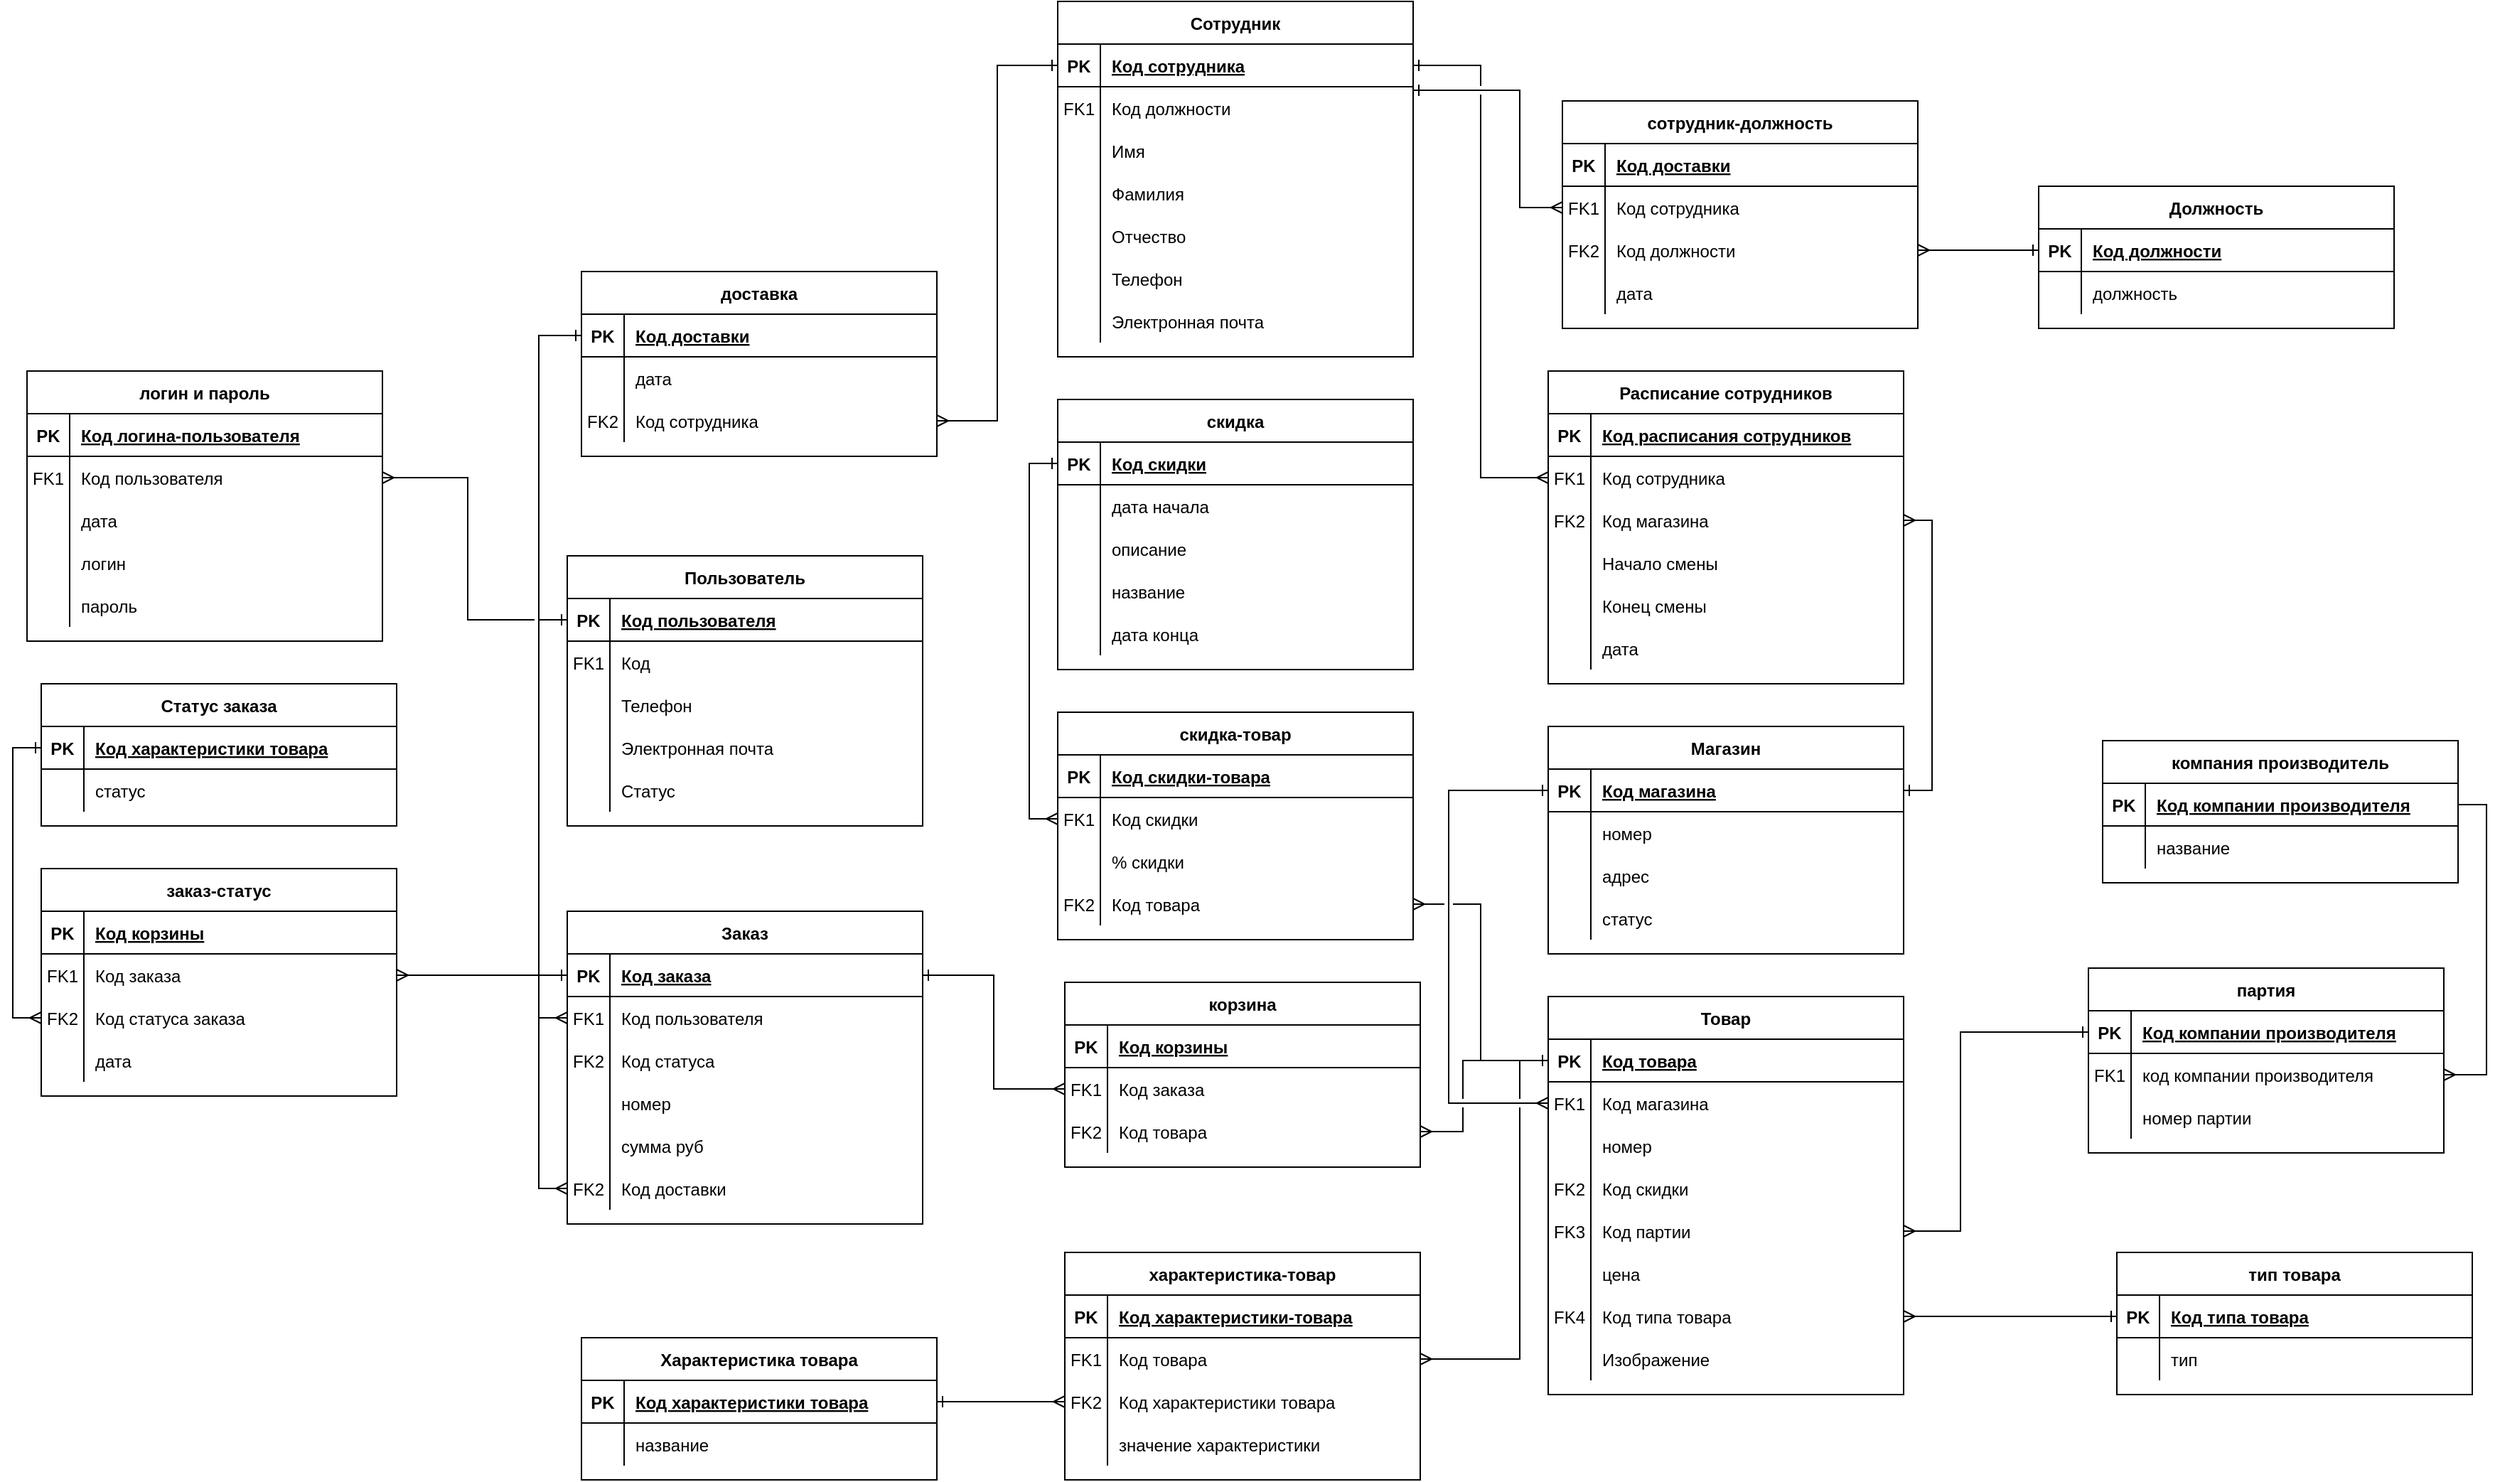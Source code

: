 <mxfile version="23.1.8" type="google">
  <diagram id="R2lEEEUBdFMjLlhIrx00" name="Page-1">
    <mxGraphModel grid="1" page="1" gridSize="10" guides="1" tooltips="1" connect="1" arrows="1" fold="1" pageScale="1" pageWidth="850" pageHeight="1100" math="0" shadow="0" extFonts="Permanent Marker^https://fonts.googleapis.com/css?family=Permanent+Marker">
      <root>
        <mxCell id="0" />
        <mxCell id="1" parent="0" />
        <mxCell id="C-vyLk0tnHw3VtMMgP7b-2" value="Магазин" style="shape=table;startSize=30;container=1;collapsible=1;childLayout=tableLayout;fixedRows=1;rowLines=0;fontStyle=1;align=center;resizeLast=1;" vertex="1" parent="1">
          <mxGeometry x="310" y="-130" width="250" height="160" as="geometry" />
        </mxCell>
        <mxCell id="C-vyLk0tnHw3VtMMgP7b-3" value="" style="shape=partialRectangle;collapsible=0;dropTarget=0;pointerEvents=0;fillColor=none;points=[[0,0.5],[1,0.5]];portConstraint=eastwest;top=0;left=0;right=0;bottom=1;" vertex="1" parent="C-vyLk0tnHw3VtMMgP7b-2">
          <mxGeometry y="30" width="250" height="30" as="geometry" />
        </mxCell>
        <mxCell id="C-vyLk0tnHw3VtMMgP7b-4" value="PK" style="shape=partialRectangle;overflow=hidden;connectable=0;fillColor=none;top=0;left=0;bottom=0;right=0;fontStyle=1;" vertex="1" parent="C-vyLk0tnHw3VtMMgP7b-3">
          <mxGeometry width="30" height="30" as="geometry">
            <mxRectangle width="30" height="30" as="alternateBounds" />
          </mxGeometry>
        </mxCell>
        <mxCell id="C-vyLk0tnHw3VtMMgP7b-5" value="Код магазина" style="shape=partialRectangle;overflow=hidden;connectable=0;fillColor=none;top=0;left=0;bottom=0;right=0;align=left;spacingLeft=6;fontStyle=5;" vertex="1" parent="C-vyLk0tnHw3VtMMgP7b-3">
          <mxGeometry x="30" width="220" height="30" as="geometry">
            <mxRectangle width="220" height="30" as="alternateBounds" />
          </mxGeometry>
        </mxCell>
        <mxCell id="C-vyLk0tnHw3VtMMgP7b-9" value="" style="shape=partialRectangle;collapsible=0;dropTarget=0;pointerEvents=0;fillColor=none;points=[[0,0.5],[1,0.5]];portConstraint=eastwest;top=0;left=0;right=0;bottom=0;" vertex="1" parent="C-vyLk0tnHw3VtMMgP7b-2">
          <mxGeometry y="60" width="250" height="30" as="geometry" />
        </mxCell>
        <mxCell id="C-vyLk0tnHw3VtMMgP7b-10" value="" style="shape=partialRectangle;overflow=hidden;connectable=0;fillColor=none;top=0;left=0;bottom=0;right=0;" vertex="1" parent="C-vyLk0tnHw3VtMMgP7b-9">
          <mxGeometry width="30" height="30" as="geometry">
            <mxRectangle width="30" height="30" as="alternateBounds" />
          </mxGeometry>
        </mxCell>
        <mxCell id="C-vyLk0tnHw3VtMMgP7b-11" value="номер" style="shape=partialRectangle;overflow=hidden;connectable=0;fillColor=none;top=0;left=0;bottom=0;right=0;align=left;spacingLeft=6;" vertex="1" parent="C-vyLk0tnHw3VtMMgP7b-9">
          <mxGeometry x="30" width="220" height="30" as="geometry">
            <mxRectangle width="220" height="30" as="alternateBounds" />
          </mxGeometry>
        </mxCell>
        <mxCell id="bfK_pWv74egmYRvGI3BQ-1" value="" style="shape=partialRectangle;collapsible=0;dropTarget=0;pointerEvents=0;fillColor=none;points=[[0,0.5],[1,0.5]];portConstraint=eastwest;top=0;left=0;right=0;bottom=0;" vertex="1" parent="C-vyLk0tnHw3VtMMgP7b-2">
          <mxGeometry y="90" width="250" height="30" as="geometry" />
        </mxCell>
        <mxCell id="bfK_pWv74egmYRvGI3BQ-2" value="" style="shape=partialRectangle;overflow=hidden;connectable=0;fillColor=none;top=0;left=0;bottom=0;right=0;" vertex="1" parent="bfK_pWv74egmYRvGI3BQ-1">
          <mxGeometry width="30" height="30" as="geometry">
            <mxRectangle width="30" height="30" as="alternateBounds" />
          </mxGeometry>
        </mxCell>
        <mxCell id="bfK_pWv74egmYRvGI3BQ-3" value="адрес" style="shape=partialRectangle;overflow=hidden;connectable=0;fillColor=none;top=0;left=0;bottom=0;right=0;align=left;spacingLeft=6;" vertex="1" parent="bfK_pWv74egmYRvGI3BQ-1">
          <mxGeometry x="30" width="220" height="30" as="geometry">
            <mxRectangle width="220" height="30" as="alternateBounds" />
          </mxGeometry>
        </mxCell>
        <mxCell id="bfK_pWv74egmYRvGI3BQ-4" value="" style="shape=partialRectangle;collapsible=0;dropTarget=0;pointerEvents=0;fillColor=none;points=[[0,0.5],[1,0.5]];portConstraint=eastwest;top=0;left=0;right=0;bottom=0;" vertex="1" parent="C-vyLk0tnHw3VtMMgP7b-2">
          <mxGeometry y="120" width="250" height="30" as="geometry" />
        </mxCell>
        <mxCell id="bfK_pWv74egmYRvGI3BQ-5" value="" style="shape=partialRectangle;overflow=hidden;connectable=0;fillColor=none;top=0;left=0;bottom=0;right=0;" vertex="1" parent="bfK_pWv74egmYRvGI3BQ-4">
          <mxGeometry width="30" height="30" as="geometry">
            <mxRectangle width="30" height="30" as="alternateBounds" />
          </mxGeometry>
        </mxCell>
        <mxCell id="bfK_pWv74egmYRvGI3BQ-6" value="статус" style="shape=partialRectangle;overflow=hidden;connectable=0;fillColor=none;top=0;left=0;bottom=0;right=0;align=left;spacingLeft=6;" vertex="1" parent="bfK_pWv74egmYRvGI3BQ-4">
          <mxGeometry x="30" width="220" height="30" as="geometry">
            <mxRectangle width="220" height="30" as="alternateBounds" />
          </mxGeometry>
        </mxCell>
        <mxCell id="bfK_pWv74egmYRvGI3BQ-43" value="компания производитель" style="shape=table;startSize=30;container=1;collapsible=1;childLayout=tableLayout;fixedRows=1;rowLines=0;fontStyle=1;align=center;resizeLast=1;" vertex="1" parent="1">
          <mxGeometry x="700" y="-120" width="250" height="100" as="geometry" />
        </mxCell>
        <mxCell id="bfK_pWv74egmYRvGI3BQ-44" value="" style="shape=partialRectangle;collapsible=0;dropTarget=0;pointerEvents=0;fillColor=none;points=[[0,0.5],[1,0.5]];portConstraint=eastwest;top=0;left=0;right=0;bottom=1;" vertex="1" parent="bfK_pWv74egmYRvGI3BQ-43">
          <mxGeometry y="30" width="250" height="30" as="geometry" />
        </mxCell>
        <mxCell id="bfK_pWv74egmYRvGI3BQ-45" value="PK" style="shape=partialRectangle;overflow=hidden;connectable=0;fillColor=none;top=0;left=0;bottom=0;right=0;fontStyle=1;" vertex="1" parent="bfK_pWv74egmYRvGI3BQ-44">
          <mxGeometry width="30" height="30" as="geometry">
            <mxRectangle width="30" height="30" as="alternateBounds" />
          </mxGeometry>
        </mxCell>
        <mxCell id="bfK_pWv74egmYRvGI3BQ-46" value="Код компании производителя" style="shape=partialRectangle;overflow=hidden;connectable=0;fillColor=none;top=0;left=0;bottom=0;right=0;align=left;spacingLeft=6;fontStyle=5;" vertex="1" parent="bfK_pWv74egmYRvGI3BQ-44">
          <mxGeometry x="30" width="220" height="30" as="geometry">
            <mxRectangle width="220" height="30" as="alternateBounds" />
          </mxGeometry>
        </mxCell>
        <mxCell id="bfK_pWv74egmYRvGI3BQ-47" value="" style="shape=partialRectangle;collapsible=0;dropTarget=0;pointerEvents=0;fillColor=none;points=[[0,0.5],[1,0.5]];portConstraint=eastwest;top=0;left=0;right=0;bottom=0;" vertex="1" parent="bfK_pWv74egmYRvGI3BQ-43">
          <mxGeometry y="60" width="250" height="30" as="geometry" />
        </mxCell>
        <mxCell id="bfK_pWv74egmYRvGI3BQ-48" value="" style="shape=partialRectangle;overflow=hidden;connectable=0;fillColor=none;top=0;left=0;bottom=0;right=0;" vertex="1" parent="bfK_pWv74egmYRvGI3BQ-47">
          <mxGeometry width="30" height="30" as="geometry">
            <mxRectangle width="30" height="30" as="alternateBounds" />
          </mxGeometry>
        </mxCell>
        <mxCell id="bfK_pWv74egmYRvGI3BQ-49" value="название" style="shape=partialRectangle;overflow=hidden;connectable=0;fillColor=none;top=0;left=0;bottom=0;right=0;align=left;spacingLeft=6;" vertex="1" parent="bfK_pWv74egmYRvGI3BQ-47">
          <mxGeometry x="30" width="220" height="30" as="geometry">
            <mxRectangle width="220" height="30" as="alternateBounds" />
          </mxGeometry>
        </mxCell>
        <mxCell id="dWOBzbjJBieNcqWuDiDb-93" value="Товар" style="shape=table;startSize=30;container=1;collapsible=1;childLayout=tableLayout;fixedRows=1;rowLines=0;fontStyle=1;align=center;resizeLast=1;" vertex="1" parent="1">
          <mxGeometry x="310" y="60" width="250" height="280" as="geometry" />
        </mxCell>
        <mxCell id="dWOBzbjJBieNcqWuDiDb-94" value="" style="shape=partialRectangle;collapsible=0;dropTarget=0;pointerEvents=0;fillColor=none;points=[[0,0.5],[1,0.5]];portConstraint=eastwest;top=0;left=0;right=0;bottom=1;" vertex="1" parent="dWOBzbjJBieNcqWuDiDb-93">
          <mxGeometry y="30" width="250" height="30" as="geometry" />
        </mxCell>
        <mxCell id="dWOBzbjJBieNcqWuDiDb-95" value="PK" style="shape=partialRectangle;overflow=hidden;connectable=0;fillColor=none;top=0;left=0;bottom=0;right=0;fontStyle=1;" vertex="1" parent="dWOBzbjJBieNcqWuDiDb-94">
          <mxGeometry width="30" height="30" as="geometry">
            <mxRectangle width="30" height="30" as="alternateBounds" />
          </mxGeometry>
        </mxCell>
        <mxCell id="dWOBzbjJBieNcqWuDiDb-96" value="Код товара" style="shape=partialRectangle;overflow=hidden;connectable=0;fillColor=none;top=0;left=0;bottom=0;right=0;align=left;spacingLeft=6;fontStyle=5;" vertex="1" parent="dWOBzbjJBieNcqWuDiDb-94">
          <mxGeometry x="30" width="220" height="30" as="geometry">
            <mxRectangle width="220" height="30" as="alternateBounds" />
          </mxGeometry>
        </mxCell>
        <mxCell id="dWOBzbjJBieNcqWuDiDb-97" value="" style="shape=partialRectangle;collapsible=0;dropTarget=0;pointerEvents=0;fillColor=none;points=[[0,0.5],[1,0.5]];portConstraint=eastwest;top=0;left=0;right=0;bottom=0;" vertex="1" parent="dWOBzbjJBieNcqWuDiDb-93">
          <mxGeometry y="60" width="250" height="30" as="geometry" />
        </mxCell>
        <mxCell id="dWOBzbjJBieNcqWuDiDb-98" value="FK1" style="shape=partialRectangle;overflow=hidden;connectable=0;fillColor=none;top=0;left=0;bottom=0;right=0;" vertex="1" parent="dWOBzbjJBieNcqWuDiDb-97">
          <mxGeometry width="30" height="30" as="geometry">
            <mxRectangle width="30" height="30" as="alternateBounds" />
          </mxGeometry>
        </mxCell>
        <mxCell id="dWOBzbjJBieNcqWuDiDb-99" value="Код магазина" style="shape=partialRectangle;overflow=hidden;connectable=0;fillColor=none;top=0;left=0;bottom=0;right=0;align=left;spacingLeft=6;" vertex="1" parent="dWOBzbjJBieNcqWuDiDb-97">
          <mxGeometry x="30" width="220" height="30" as="geometry">
            <mxRectangle width="220" height="30" as="alternateBounds" />
          </mxGeometry>
        </mxCell>
        <mxCell id="dWOBzbjJBieNcqWuDiDb-100" value="" style="shape=partialRectangle;collapsible=0;dropTarget=0;pointerEvents=0;fillColor=none;points=[[0,0.5],[1,0.5]];portConstraint=eastwest;top=0;left=0;right=0;bottom=0;" vertex="1" parent="dWOBzbjJBieNcqWuDiDb-93">
          <mxGeometry y="90" width="250" height="30" as="geometry" />
        </mxCell>
        <mxCell id="dWOBzbjJBieNcqWuDiDb-101" value="" style="shape=partialRectangle;overflow=hidden;connectable=0;fillColor=none;top=0;left=0;bottom=0;right=0;" vertex="1" parent="dWOBzbjJBieNcqWuDiDb-100">
          <mxGeometry width="30" height="30" as="geometry">
            <mxRectangle width="30" height="30" as="alternateBounds" />
          </mxGeometry>
        </mxCell>
        <mxCell id="dWOBzbjJBieNcqWuDiDb-102" value="номер" style="shape=partialRectangle;overflow=hidden;connectable=0;fillColor=none;top=0;left=0;bottom=0;right=0;align=left;spacingLeft=6;" vertex="1" parent="dWOBzbjJBieNcqWuDiDb-100">
          <mxGeometry x="30" width="220" height="30" as="geometry">
            <mxRectangle width="220" height="30" as="alternateBounds" />
          </mxGeometry>
        </mxCell>
        <mxCell id="dWOBzbjJBieNcqWuDiDb-103" value="" style="shape=partialRectangle;collapsible=0;dropTarget=0;pointerEvents=0;fillColor=none;points=[[0,0.5],[1,0.5]];portConstraint=eastwest;top=0;left=0;right=0;bottom=0;" vertex="1" parent="dWOBzbjJBieNcqWuDiDb-93">
          <mxGeometry y="120" width="250" height="30" as="geometry" />
        </mxCell>
        <mxCell id="dWOBzbjJBieNcqWuDiDb-104" value="FK2" style="shape=partialRectangle;overflow=hidden;connectable=0;fillColor=none;top=0;left=0;bottom=0;right=0;" vertex="1" parent="dWOBzbjJBieNcqWuDiDb-103">
          <mxGeometry width="30" height="30" as="geometry">
            <mxRectangle width="30" height="30" as="alternateBounds" />
          </mxGeometry>
        </mxCell>
        <mxCell id="dWOBzbjJBieNcqWuDiDb-105" value="Код скидки" style="shape=partialRectangle;overflow=hidden;connectable=0;fillColor=none;top=0;left=0;bottom=0;right=0;align=left;spacingLeft=6;" vertex="1" parent="dWOBzbjJBieNcqWuDiDb-103">
          <mxGeometry x="30" width="220" height="30" as="geometry">
            <mxRectangle width="220" height="30" as="alternateBounds" />
          </mxGeometry>
        </mxCell>
        <mxCell id="dWOBzbjJBieNcqWuDiDb-106" value="" style="shape=partialRectangle;collapsible=0;dropTarget=0;pointerEvents=0;fillColor=none;points=[[0,0.5],[1,0.5]];portConstraint=eastwest;top=0;left=0;right=0;bottom=0;" vertex="1" parent="dWOBzbjJBieNcqWuDiDb-93">
          <mxGeometry y="150" width="250" height="30" as="geometry" />
        </mxCell>
        <mxCell id="dWOBzbjJBieNcqWuDiDb-107" value="FK3" style="shape=partialRectangle;overflow=hidden;connectable=0;fillColor=none;top=0;left=0;bottom=0;right=0;" vertex="1" parent="dWOBzbjJBieNcqWuDiDb-106">
          <mxGeometry width="30" height="30" as="geometry">
            <mxRectangle width="30" height="30" as="alternateBounds" />
          </mxGeometry>
        </mxCell>
        <mxCell id="dWOBzbjJBieNcqWuDiDb-108" value="Код партии" style="shape=partialRectangle;overflow=hidden;connectable=0;fillColor=none;top=0;left=0;bottom=0;right=0;align=left;spacingLeft=6;" vertex="1" parent="dWOBzbjJBieNcqWuDiDb-106">
          <mxGeometry x="30" width="220" height="30" as="geometry">
            <mxRectangle width="220" height="30" as="alternateBounds" />
          </mxGeometry>
        </mxCell>
        <mxCell id="dWOBzbjJBieNcqWuDiDb-109" value="" style="shape=partialRectangle;collapsible=0;dropTarget=0;pointerEvents=0;fillColor=none;points=[[0,0.5],[1,0.5]];portConstraint=eastwest;top=0;left=0;right=0;bottom=0;" vertex="1" parent="dWOBzbjJBieNcqWuDiDb-93">
          <mxGeometry y="180" width="250" height="30" as="geometry" />
        </mxCell>
        <mxCell id="dWOBzbjJBieNcqWuDiDb-110" value="" style="shape=partialRectangle;overflow=hidden;connectable=0;fillColor=none;top=0;left=0;bottom=0;right=0;" vertex="1" parent="dWOBzbjJBieNcqWuDiDb-109">
          <mxGeometry width="30" height="30" as="geometry">
            <mxRectangle width="30" height="30" as="alternateBounds" />
          </mxGeometry>
        </mxCell>
        <mxCell id="dWOBzbjJBieNcqWuDiDb-111" value="цена" style="shape=partialRectangle;overflow=hidden;connectable=0;fillColor=none;top=0;left=0;bottom=0;right=0;align=left;spacingLeft=6;" vertex="1" parent="dWOBzbjJBieNcqWuDiDb-109">
          <mxGeometry x="30" width="220" height="30" as="geometry">
            <mxRectangle width="220" height="30" as="alternateBounds" />
          </mxGeometry>
        </mxCell>
        <mxCell id="dWOBzbjJBieNcqWuDiDb-125" value="" style="shape=partialRectangle;collapsible=0;dropTarget=0;pointerEvents=0;fillColor=none;points=[[0,0.5],[1,0.5]];portConstraint=eastwest;top=0;left=0;right=0;bottom=0;" vertex="1" parent="dWOBzbjJBieNcqWuDiDb-93">
          <mxGeometry y="210" width="250" height="30" as="geometry" />
        </mxCell>
        <mxCell id="dWOBzbjJBieNcqWuDiDb-126" value="FK4" style="shape=partialRectangle;overflow=hidden;connectable=0;fillColor=none;top=0;left=0;bottom=0;right=0;" vertex="1" parent="dWOBzbjJBieNcqWuDiDb-125">
          <mxGeometry width="30" height="30" as="geometry">
            <mxRectangle width="30" height="30" as="alternateBounds" />
          </mxGeometry>
        </mxCell>
        <mxCell id="dWOBzbjJBieNcqWuDiDb-127" value="Код типа товара" style="shape=partialRectangle;overflow=hidden;connectable=0;fillColor=none;top=0;left=0;bottom=0;right=0;align=left;spacingLeft=6;" vertex="1" parent="dWOBzbjJBieNcqWuDiDb-125">
          <mxGeometry x="30" width="220" height="30" as="geometry">
            <mxRectangle width="220" height="30" as="alternateBounds" />
          </mxGeometry>
        </mxCell>
        <mxCell id="CBwmwRkhNwJVtkM1KWmC-1" value="" style="shape=partialRectangle;collapsible=0;dropTarget=0;pointerEvents=0;fillColor=none;points=[[0,0.5],[1,0.5]];portConstraint=eastwest;top=0;left=0;right=0;bottom=0;" vertex="1" parent="dWOBzbjJBieNcqWuDiDb-93">
          <mxGeometry y="240" width="250" height="30" as="geometry" />
        </mxCell>
        <mxCell id="CBwmwRkhNwJVtkM1KWmC-2" value="" style="shape=partialRectangle;overflow=hidden;connectable=0;fillColor=none;top=0;left=0;bottom=0;right=0;" vertex="1" parent="CBwmwRkhNwJVtkM1KWmC-1">
          <mxGeometry width="30" height="30" as="geometry">
            <mxRectangle width="30" height="30" as="alternateBounds" />
          </mxGeometry>
        </mxCell>
        <mxCell id="CBwmwRkhNwJVtkM1KWmC-3" value="Изображение" style="shape=partialRectangle;overflow=hidden;connectable=0;fillColor=none;top=0;left=0;bottom=0;right=0;align=left;spacingLeft=6;" vertex="1" parent="CBwmwRkhNwJVtkM1KWmC-1">
          <mxGeometry x="30" width="220" height="30" as="geometry">
            <mxRectangle width="220" height="30" as="alternateBounds" />
          </mxGeometry>
        </mxCell>
        <mxCell id="dWOBzbjJBieNcqWuDiDb-118" value="тип товара" style="shape=table;startSize=30;container=1;collapsible=1;childLayout=tableLayout;fixedRows=1;rowLines=0;fontStyle=1;align=center;resizeLast=1;" vertex="1" parent="1">
          <mxGeometry x="710" y="240" width="250" height="100" as="geometry" />
        </mxCell>
        <mxCell id="dWOBzbjJBieNcqWuDiDb-119" value="" style="shape=partialRectangle;collapsible=0;dropTarget=0;pointerEvents=0;fillColor=none;points=[[0,0.5],[1,0.5]];portConstraint=eastwest;top=0;left=0;right=0;bottom=1;" vertex="1" parent="dWOBzbjJBieNcqWuDiDb-118">
          <mxGeometry y="30" width="250" height="30" as="geometry" />
        </mxCell>
        <mxCell id="dWOBzbjJBieNcqWuDiDb-120" value="PK" style="shape=partialRectangle;overflow=hidden;connectable=0;fillColor=none;top=0;left=0;bottom=0;right=0;fontStyle=1;" vertex="1" parent="dWOBzbjJBieNcqWuDiDb-119">
          <mxGeometry width="30" height="30" as="geometry">
            <mxRectangle width="30" height="30" as="alternateBounds" />
          </mxGeometry>
        </mxCell>
        <mxCell id="dWOBzbjJBieNcqWuDiDb-121" value="Код типа товара" style="shape=partialRectangle;overflow=hidden;connectable=0;fillColor=none;top=0;left=0;bottom=0;right=0;align=left;spacingLeft=6;fontStyle=5;" vertex="1" parent="dWOBzbjJBieNcqWuDiDb-119">
          <mxGeometry x="30" width="220" height="30" as="geometry">
            <mxRectangle width="220" height="30" as="alternateBounds" />
          </mxGeometry>
        </mxCell>
        <mxCell id="dWOBzbjJBieNcqWuDiDb-122" value="" style="shape=partialRectangle;collapsible=0;dropTarget=0;pointerEvents=0;fillColor=none;points=[[0,0.5],[1,0.5]];portConstraint=eastwest;top=0;left=0;right=0;bottom=0;" vertex="1" parent="dWOBzbjJBieNcqWuDiDb-118">
          <mxGeometry y="60" width="250" height="30" as="geometry" />
        </mxCell>
        <mxCell id="dWOBzbjJBieNcqWuDiDb-123" value="" style="shape=partialRectangle;overflow=hidden;connectable=0;fillColor=none;top=0;left=0;bottom=0;right=0;" vertex="1" parent="dWOBzbjJBieNcqWuDiDb-122">
          <mxGeometry width="30" height="30" as="geometry">
            <mxRectangle width="30" height="30" as="alternateBounds" />
          </mxGeometry>
        </mxCell>
        <mxCell id="dWOBzbjJBieNcqWuDiDb-124" value="тип" style="shape=partialRectangle;overflow=hidden;connectable=0;fillColor=none;top=0;left=0;bottom=0;right=0;align=left;spacingLeft=6;" vertex="1" parent="dWOBzbjJBieNcqWuDiDb-122">
          <mxGeometry x="30" width="220" height="30" as="geometry">
            <mxRectangle width="220" height="30" as="alternateBounds" />
          </mxGeometry>
        </mxCell>
        <mxCell id="dWOBzbjJBieNcqWuDiDb-132" style="edgeStyle=orthogonalEdgeStyle;rounded=0;orthogonalLoop=1;jettySize=auto;html=1;exitX=0;exitY=0.5;exitDx=0;exitDy=0;entryX=1;entryY=0.5;entryDx=0;entryDy=0;endArrow=ERmany;endFill=0;startArrow=ERone;startFill=0;jumpStyle=gap;" edge="1" parent="1" source="dWOBzbjJBieNcqWuDiDb-119" target="dWOBzbjJBieNcqWuDiDb-125">
          <mxGeometry relative="1" as="geometry">
            <mxPoint x="425" y="625" as="sourcePoint" />
            <mxPoint x="465" y="360" as="targetPoint" />
            <Array as="points">
              <mxPoint x="690" y="285" />
              <mxPoint x="690" y="285" />
            </Array>
          </mxGeometry>
        </mxCell>
        <mxCell id="dWOBzbjJBieNcqWuDiDb-134" style="edgeStyle=orthogonalEdgeStyle;rounded=0;orthogonalLoop=1;jettySize=auto;html=1;entryX=1;entryY=0.5;entryDx=0;entryDy=0;endArrow=ERmany;endFill=0;startArrow=ERone;startFill=0;jumpStyle=gap;exitX=0;exitY=0.5;exitDx=0;exitDy=0;" edge="1" parent="1" source="MwhrdW-zU6elnTOgk0Ct-50" target="dWOBzbjJBieNcqWuDiDb-106">
          <mxGeometry relative="1" as="geometry">
            <mxPoint x="670" y="120" as="sourcePoint" />
            <mxPoint x="40" as="targetPoint" />
            <Array as="points">
              <mxPoint x="600" y="85" />
              <mxPoint x="600" y="225" />
            </Array>
          </mxGeometry>
        </mxCell>
        <mxCell id="dWOBzbjJBieNcqWuDiDb-135" style="edgeStyle=orthogonalEdgeStyle;rounded=0;orthogonalLoop=1;jettySize=auto;html=1;exitX=0;exitY=0.5;exitDx=0;exitDy=0;entryX=0;entryY=0.5;entryDx=0;entryDy=0;endArrow=ERmany;endFill=0;startArrow=ERone;startFill=0;jumpStyle=gap;" edge="1" parent="1" source="C-vyLk0tnHw3VtMMgP7b-3" target="dWOBzbjJBieNcqWuDiDb-97">
          <mxGeometry relative="1" as="geometry">
            <mxPoint x="200" y="-150" as="sourcePoint" />
            <mxPoint x="130" y="130" as="targetPoint" />
            <Array as="points">
              <mxPoint x="240" y="-85" />
              <mxPoint x="240" y="135" />
            </Array>
          </mxGeometry>
        </mxCell>
        <mxCell id="dWOBzbjJBieNcqWuDiDb-136" value="Сотрудник" style="shape=table;startSize=30;container=1;collapsible=1;childLayout=tableLayout;fixedRows=1;rowLines=0;fontStyle=1;align=center;resizeLast=1;" vertex="1" parent="1">
          <mxGeometry x="-35" y="-640" width="250" height="250" as="geometry" />
        </mxCell>
        <mxCell id="dWOBzbjJBieNcqWuDiDb-137" value="" style="shape=partialRectangle;collapsible=0;dropTarget=0;pointerEvents=0;fillColor=none;points=[[0,0.5],[1,0.5]];portConstraint=eastwest;top=0;left=0;right=0;bottom=1;" vertex="1" parent="dWOBzbjJBieNcqWuDiDb-136">
          <mxGeometry y="30" width="250" height="30" as="geometry" />
        </mxCell>
        <mxCell id="dWOBzbjJBieNcqWuDiDb-138" value="PK" style="shape=partialRectangle;overflow=hidden;connectable=0;fillColor=none;top=0;left=0;bottom=0;right=0;fontStyle=1;" vertex="1" parent="dWOBzbjJBieNcqWuDiDb-137">
          <mxGeometry width="30" height="30" as="geometry">
            <mxRectangle width="30" height="30" as="alternateBounds" />
          </mxGeometry>
        </mxCell>
        <mxCell id="dWOBzbjJBieNcqWuDiDb-139" value="Код сотрудника" style="shape=partialRectangle;overflow=hidden;connectable=0;fillColor=none;top=0;left=0;bottom=0;right=0;align=left;spacingLeft=6;fontStyle=5;" vertex="1" parent="dWOBzbjJBieNcqWuDiDb-137">
          <mxGeometry x="30" width="220" height="30" as="geometry">
            <mxRectangle width="220" height="30" as="alternateBounds" />
          </mxGeometry>
        </mxCell>
        <mxCell id="dWOBzbjJBieNcqWuDiDb-143" value="" style="shape=partialRectangle;collapsible=0;dropTarget=0;pointerEvents=0;fillColor=none;points=[[0,0.5],[1,0.5]];portConstraint=eastwest;top=0;left=0;right=0;bottom=0;" vertex="1" parent="dWOBzbjJBieNcqWuDiDb-136">
          <mxGeometry y="60" width="250" height="30" as="geometry" />
        </mxCell>
        <mxCell id="dWOBzbjJBieNcqWuDiDb-144" value="FK1" style="shape=partialRectangle;overflow=hidden;connectable=0;fillColor=none;top=0;left=0;bottom=0;right=0;" vertex="1" parent="dWOBzbjJBieNcqWuDiDb-143">
          <mxGeometry width="30" height="30" as="geometry">
            <mxRectangle width="30" height="30" as="alternateBounds" />
          </mxGeometry>
        </mxCell>
        <mxCell id="dWOBzbjJBieNcqWuDiDb-145" value="Код должности" style="shape=partialRectangle;overflow=hidden;connectable=0;fillColor=none;top=0;left=0;bottom=0;right=0;align=left;spacingLeft=6;" vertex="1" parent="dWOBzbjJBieNcqWuDiDb-143">
          <mxGeometry x="30" width="220" height="30" as="geometry">
            <mxRectangle width="220" height="30" as="alternateBounds" />
          </mxGeometry>
        </mxCell>
        <mxCell id="dWOBzbjJBieNcqWuDiDb-146" value="" style="shape=partialRectangle;collapsible=0;dropTarget=0;pointerEvents=0;fillColor=none;points=[[0,0.5],[1,0.5]];portConstraint=eastwest;top=0;left=0;right=0;bottom=0;" vertex="1" parent="dWOBzbjJBieNcqWuDiDb-136">
          <mxGeometry y="90" width="250" height="30" as="geometry" />
        </mxCell>
        <mxCell id="dWOBzbjJBieNcqWuDiDb-147" value="" style="shape=partialRectangle;overflow=hidden;connectable=0;fillColor=none;top=0;left=0;bottom=0;right=0;" vertex="1" parent="dWOBzbjJBieNcqWuDiDb-146">
          <mxGeometry width="30" height="30" as="geometry">
            <mxRectangle width="30" height="30" as="alternateBounds" />
          </mxGeometry>
        </mxCell>
        <mxCell id="dWOBzbjJBieNcqWuDiDb-148" value="Имя" style="shape=partialRectangle;overflow=hidden;connectable=0;fillColor=none;top=0;left=0;bottom=0;right=0;align=left;spacingLeft=6;" vertex="1" parent="dWOBzbjJBieNcqWuDiDb-146">
          <mxGeometry x="30" width="220" height="30" as="geometry">
            <mxRectangle width="220" height="30" as="alternateBounds" />
          </mxGeometry>
        </mxCell>
        <mxCell id="dWOBzbjJBieNcqWuDiDb-149" value="" style="shape=partialRectangle;collapsible=0;dropTarget=0;pointerEvents=0;fillColor=none;points=[[0,0.5],[1,0.5]];portConstraint=eastwest;top=0;left=0;right=0;bottom=0;" vertex="1" parent="dWOBzbjJBieNcqWuDiDb-136">
          <mxGeometry y="120" width="250" height="30" as="geometry" />
        </mxCell>
        <mxCell id="dWOBzbjJBieNcqWuDiDb-150" value="" style="shape=partialRectangle;overflow=hidden;connectable=0;fillColor=none;top=0;left=0;bottom=0;right=0;" vertex="1" parent="dWOBzbjJBieNcqWuDiDb-149">
          <mxGeometry width="30" height="30" as="geometry">
            <mxRectangle width="30" height="30" as="alternateBounds" />
          </mxGeometry>
        </mxCell>
        <mxCell id="dWOBzbjJBieNcqWuDiDb-151" value="Фамилия" style="shape=partialRectangle;overflow=hidden;connectable=0;fillColor=none;top=0;left=0;bottom=0;right=0;align=left;spacingLeft=6;" vertex="1" parent="dWOBzbjJBieNcqWuDiDb-149">
          <mxGeometry x="30" width="220" height="30" as="geometry">
            <mxRectangle width="220" height="30" as="alternateBounds" />
          </mxGeometry>
        </mxCell>
        <mxCell id="dWOBzbjJBieNcqWuDiDb-152" value="" style="shape=partialRectangle;collapsible=0;dropTarget=0;pointerEvents=0;fillColor=none;points=[[0,0.5],[1,0.5]];portConstraint=eastwest;top=0;left=0;right=0;bottom=0;" vertex="1" parent="dWOBzbjJBieNcqWuDiDb-136">
          <mxGeometry y="150" width="250" height="30" as="geometry" />
        </mxCell>
        <mxCell id="dWOBzbjJBieNcqWuDiDb-153" value="" style="shape=partialRectangle;overflow=hidden;connectable=0;fillColor=none;top=0;left=0;bottom=0;right=0;" vertex="1" parent="dWOBzbjJBieNcqWuDiDb-152">
          <mxGeometry width="30" height="30" as="geometry">
            <mxRectangle width="30" height="30" as="alternateBounds" />
          </mxGeometry>
        </mxCell>
        <mxCell id="dWOBzbjJBieNcqWuDiDb-154" value="Отчество" style="shape=partialRectangle;overflow=hidden;connectable=0;fillColor=none;top=0;left=0;bottom=0;right=0;align=left;spacingLeft=6;" vertex="1" parent="dWOBzbjJBieNcqWuDiDb-152">
          <mxGeometry x="30" width="220" height="30" as="geometry">
            <mxRectangle width="220" height="30" as="alternateBounds" />
          </mxGeometry>
        </mxCell>
        <mxCell id="dWOBzbjJBieNcqWuDiDb-155" value="" style="shape=partialRectangle;collapsible=0;dropTarget=0;pointerEvents=0;fillColor=none;points=[[0,0.5],[1,0.5]];portConstraint=eastwest;top=0;left=0;right=0;bottom=0;" vertex="1" parent="dWOBzbjJBieNcqWuDiDb-136">
          <mxGeometry y="180" width="250" height="30" as="geometry" />
        </mxCell>
        <mxCell id="dWOBzbjJBieNcqWuDiDb-156" value="" style="shape=partialRectangle;overflow=hidden;connectable=0;fillColor=none;top=0;left=0;bottom=0;right=0;" vertex="1" parent="dWOBzbjJBieNcqWuDiDb-155">
          <mxGeometry width="30" height="30" as="geometry">
            <mxRectangle width="30" height="30" as="alternateBounds" />
          </mxGeometry>
        </mxCell>
        <mxCell id="dWOBzbjJBieNcqWuDiDb-157" value="Телефон" style="shape=partialRectangle;overflow=hidden;connectable=0;fillColor=none;top=0;left=0;bottom=0;right=0;align=left;spacingLeft=6;" vertex="1" parent="dWOBzbjJBieNcqWuDiDb-155">
          <mxGeometry x="30" width="220" height="30" as="geometry">
            <mxRectangle width="220" height="30" as="alternateBounds" />
          </mxGeometry>
        </mxCell>
        <mxCell id="dWOBzbjJBieNcqWuDiDb-158" value="" style="shape=partialRectangle;collapsible=0;dropTarget=0;pointerEvents=0;fillColor=none;points=[[0,0.5],[1,0.5]];portConstraint=eastwest;top=0;left=0;right=0;bottom=0;" vertex="1" parent="dWOBzbjJBieNcqWuDiDb-136">
          <mxGeometry y="210" width="250" height="30" as="geometry" />
        </mxCell>
        <mxCell id="dWOBzbjJBieNcqWuDiDb-159" value="" style="shape=partialRectangle;overflow=hidden;connectable=0;fillColor=none;top=0;left=0;bottom=0;right=0;" vertex="1" parent="dWOBzbjJBieNcqWuDiDb-158">
          <mxGeometry width="30" height="30" as="geometry">
            <mxRectangle width="30" height="30" as="alternateBounds" />
          </mxGeometry>
        </mxCell>
        <mxCell id="dWOBzbjJBieNcqWuDiDb-160" value="Электронная почта" style="shape=partialRectangle;overflow=hidden;connectable=0;fillColor=none;top=0;left=0;bottom=0;right=0;align=left;spacingLeft=6;" vertex="1" parent="dWOBzbjJBieNcqWuDiDb-158">
          <mxGeometry x="30" width="220" height="30" as="geometry">
            <mxRectangle width="220" height="30" as="alternateBounds" />
          </mxGeometry>
        </mxCell>
        <mxCell id="dWOBzbjJBieNcqWuDiDb-161" value="Должность" style="shape=table;startSize=30;container=1;collapsible=1;childLayout=tableLayout;fixedRows=1;rowLines=0;fontStyle=1;align=center;resizeLast=1;" vertex="1" parent="1">
          <mxGeometry x="655" y="-510" width="250" height="100" as="geometry" />
        </mxCell>
        <mxCell id="dWOBzbjJBieNcqWuDiDb-162" value="" style="shape=partialRectangle;collapsible=0;dropTarget=0;pointerEvents=0;fillColor=none;points=[[0,0.5],[1,0.5]];portConstraint=eastwest;top=0;left=0;right=0;bottom=1;" vertex="1" parent="dWOBzbjJBieNcqWuDiDb-161">
          <mxGeometry y="30" width="250" height="30" as="geometry" />
        </mxCell>
        <mxCell id="dWOBzbjJBieNcqWuDiDb-163" value="PK" style="shape=partialRectangle;overflow=hidden;connectable=0;fillColor=none;top=0;left=0;bottom=0;right=0;fontStyle=1;" vertex="1" parent="dWOBzbjJBieNcqWuDiDb-162">
          <mxGeometry width="30" height="30" as="geometry">
            <mxRectangle width="30" height="30" as="alternateBounds" />
          </mxGeometry>
        </mxCell>
        <mxCell id="dWOBzbjJBieNcqWuDiDb-164" value="Код должности" style="shape=partialRectangle;overflow=hidden;connectable=0;fillColor=none;top=0;left=0;bottom=0;right=0;align=left;spacingLeft=6;fontStyle=5;" vertex="1" parent="dWOBzbjJBieNcqWuDiDb-162">
          <mxGeometry x="30" width="220" height="30" as="geometry">
            <mxRectangle width="220" height="30" as="alternateBounds" />
          </mxGeometry>
        </mxCell>
        <mxCell id="dWOBzbjJBieNcqWuDiDb-165" value="" style="shape=partialRectangle;collapsible=0;dropTarget=0;pointerEvents=0;fillColor=none;points=[[0,0.5],[1,0.5]];portConstraint=eastwest;top=0;left=0;right=0;bottom=0;" vertex="1" parent="dWOBzbjJBieNcqWuDiDb-161">
          <mxGeometry y="60" width="250" height="30" as="geometry" />
        </mxCell>
        <mxCell id="dWOBzbjJBieNcqWuDiDb-166" value="" style="shape=partialRectangle;overflow=hidden;connectable=0;fillColor=none;top=0;left=0;bottom=0;right=0;" vertex="1" parent="dWOBzbjJBieNcqWuDiDb-165">
          <mxGeometry width="30" height="30" as="geometry">
            <mxRectangle width="30" height="30" as="alternateBounds" />
          </mxGeometry>
        </mxCell>
        <mxCell id="dWOBzbjJBieNcqWuDiDb-167" value="должность" style="shape=partialRectangle;overflow=hidden;connectable=0;fillColor=none;top=0;left=0;bottom=0;right=0;align=left;spacingLeft=6;" vertex="1" parent="dWOBzbjJBieNcqWuDiDb-165">
          <mxGeometry x="30" width="220" height="30" as="geometry">
            <mxRectangle width="220" height="30" as="alternateBounds" />
          </mxGeometry>
        </mxCell>
        <mxCell id="dWOBzbjJBieNcqWuDiDb-168" value="Расписание сотрудников" style="shape=table;startSize=30;container=1;collapsible=1;childLayout=tableLayout;fixedRows=1;rowLines=0;fontStyle=1;align=center;resizeLast=1;" vertex="1" parent="1">
          <mxGeometry x="310" y="-380" width="250" height="220" as="geometry" />
        </mxCell>
        <mxCell id="dWOBzbjJBieNcqWuDiDb-169" value="" style="shape=partialRectangle;collapsible=0;dropTarget=0;pointerEvents=0;fillColor=none;points=[[0,0.5],[1,0.5]];portConstraint=eastwest;top=0;left=0;right=0;bottom=1;" vertex="1" parent="dWOBzbjJBieNcqWuDiDb-168">
          <mxGeometry y="30" width="250" height="30" as="geometry" />
        </mxCell>
        <mxCell id="dWOBzbjJBieNcqWuDiDb-170" value="PK" style="shape=partialRectangle;overflow=hidden;connectable=0;fillColor=none;top=0;left=0;bottom=0;right=0;fontStyle=1;" vertex="1" parent="dWOBzbjJBieNcqWuDiDb-169">
          <mxGeometry width="30" height="30" as="geometry">
            <mxRectangle width="30" height="30" as="alternateBounds" />
          </mxGeometry>
        </mxCell>
        <mxCell id="dWOBzbjJBieNcqWuDiDb-171" value="Код расписания сотрудников" style="shape=partialRectangle;overflow=hidden;connectable=0;fillColor=none;top=0;left=0;bottom=0;right=0;align=left;spacingLeft=6;fontStyle=5;" vertex="1" parent="dWOBzbjJBieNcqWuDiDb-169">
          <mxGeometry x="30" width="220" height="30" as="geometry">
            <mxRectangle width="220" height="30" as="alternateBounds" />
          </mxGeometry>
        </mxCell>
        <mxCell id="dWOBzbjJBieNcqWuDiDb-172" value="" style="shape=partialRectangle;collapsible=0;dropTarget=0;pointerEvents=0;fillColor=none;points=[[0,0.5],[1,0.5]];portConstraint=eastwest;top=0;left=0;right=0;bottom=0;" vertex="1" parent="dWOBzbjJBieNcqWuDiDb-168">
          <mxGeometry y="60" width="250" height="30" as="geometry" />
        </mxCell>
        <mxCell id="dWOBzbjJBieNcqWuDiDb-173" value="FK1" style="shape=partialRectangle;overflow=hidden;connectable=0;fillColor=none;top=0;left=0;bottom=0;right=0;" vertex="1" parent="dWOBzbjJBieNcqWuDiDb-172">
          <mxGeometry width="30" height="30" as="geometry">
            <mxRectangle width="30" height="30" as="alternateBounds" />
          </mxGeometry>
        </mxCell>
        <mxCell id="dWOBzbjJBieNcqWuDiDb-174" value="Код сотрудника" style="shape=partialRectangle;overflow=hidden;connectable=0;fillColor=none;top=0;left=0;bottom=0;right=0;align=left;spacingLeft=6;" vertex="1" parent="dWOBzbjJBieNcqWuDiDb-172">
          <mxGeometry x="30" width="220" height="30" as="geometry">
            <mxRectangle width="220" height="30" as="alternateBounds" />
          </mxGeometry>
        </mxCell>
        <mxCell id="dWOBzbjJBieNcqWuDiDb-175" value="" style="shape=partialRectangle;collapsible=0;dropTarget=0;pointerEvents=0;fillColor=none;points=[[0,0.5],[1,0.5]];portConstraint=eastwest;top=0;left=0;right=0;bottom=0;" vertex="1" parent="dWOBzbjJBieNcqWuDiDb-168">
          <mxGeometry y="90" width="250" height="30" as="geometry" />
        </mxCell>
        <mxCell id="dWOBzbjJBieNcqWuDiDb-176" value="FK2" style="shape=partialRectangle;overflow=hidden;connectable=0;fillColor=none;top=0;left=0;bottom=0;right=0;" vertex="1" parent="dWOBzbjJBieNcqWuDiDb-175">
          <mxGeometry width="30" height="30" as="geometry">
            <mxRectangle width="30" height="30" as="alternateBounds" />
          </mxGeometry>
        </mxCell>
        <mxCell id="dWOBzbjJBieNcqWuDiDb-177" value="Код магазина" style="shape=partialRectangle;overflow=hidden;connectable=0;fillColor=none;top=0;left=0;bottom=0;right=0;align=left;spacingLeft=6;" vertex="1" parent="dWOBzbjJBieNcqWuDiDb-175">
          <mxGeometry x="30" width="220" height="30" as="geometry">
            <mxRectangle width="220" height="30" as="alternateBounds" />
          </mxGeometry>
        </mxCell>
        <mxCell id="dWOBzbjJBieNcqWuDiDb-178" value="" style="shape=partialRectangle;collapsible=0;dropTarget=0;pointerEvents=0;fillColor=none;points=[[0,0.5],[1,0.5]];portConstraint=eastwest;top=0;left=0;right=0;bottom=0;" vertex="1" parent="dWOBzbjJBieNcqWuDiDb-168">
          <mxGeometry y="120" width="250" height="30" as="geometry" />
        </mxCell>
        <mxCell id="dWOBzbjJBieNcqWuDiDb-179" value="" style="shape=partialRectangle;overflow=hidden;connectable=0;fillColor=none;top=0;left=0;bottom=0;right=0;" vertex="1" parent="dWOBzbjJBieNcqWuDiDb-178">
          <mxGeometry width="30" height="30" as="geometry">
            <mxRectangle width="30" height="30" as="alternateBounds" />
          </mxGeometry>
        </mxCell>
        <mxCell id="dWOBzbjJBieNcqWuDiDb-180" value="Начало смены" style="shape=partialRectangle;overflow=hidden;connectable=0;fillColor=none;top=0;left=0;bottom=0;right=0;align=left;spacingLeft=6;" vertex="1" parent="dWOBzbjJBieNcqWuDiDb-178">
          <mxGeometry x="30" width="220" height="30" as="geometry">
            <mxRectangle width="220" height="30" as="alternateBounds" />
          </mxGeometry>
        </mxCell>
        <mxCell id="dWOBzbjJBieNcqWuDiDb-181" value="" style="shape=partialRectangle;collapsible=0;dropTarget=0;pointerEvents=0;fillColor=none;points=[[0,0.5],[1,0.5]];portConstraint=eastwest;top=0;left=0;right=0;bottom=0;" vertex="1" parent="dWOBzbjJBieNcqWuDiDb-168">
          <mxGeometry y="150" width="250" height="30" as="geometry" />
        </mxCell>
        <mxCell id="dWOBzbjJBieNcqWuDiDb-182" value="" style="shape=partialRectangle;overflow=hidden;connectable=0;fillColor=none;top=0;left=0;bottom=0;right=0;" vertex="1" parent="dWOBzbjJBieNcqWuDiDb-181">
          <mxGeometry width="30" height="30" as="geometry">
            <mxRectangle width="30" height="30" as="alternateBounds" />
          </mxGeometry>
        </mxCell>
        <mxCell id="dWOBzbjJBieNcqWuDiDb-183" value="Конец смены" style="shape=partialRectangle;overflow=hidden;connectable=0;fillColor=none;top=0;left=0;bottom=0;right=0;align=left;spacingLeft=6;" vertex="1" parent="dWOBzbjJBieNcqWuDiDb-181">
          <mxGeometry x="30" width="220" height="30" as="geometry">
            <mxRectangle width="220" height="30" as="alternateBounds" />
          </mxGeometry>
        </mxCell>
        <mxCell id="dWOBzbjJBieNcqWuDiDb-193" value="" style="shape=partialRectangle;collapsible=0;dropTarget=0;pointerEvents=0;fillColor=none;points=[[0,0.5],[1,0.5]];portConstraint=eastwest;top=0;left=0;right=0;bottom=0;" vertex="1" parent="dWOBzbjJBieNcqWuDiDb-168">
          <mxGeometry y="180" width="250" height="30" as="geometry" />
        </mxCell>
        <mxCell id="dWOBzbjJBieNcqWuDiDb-194" value="" style="shape=partialRectangle;overflow=hidden;connectable=0;fillColor=none;top=0;left=0;bottom=0;right=0;" vertex="1" parent="dWOBzbjJBieNcqWuDiDb-193">
          <mxGeometry width="30" height="30" as="geometry">
            <mxRectangle width="30" height="30" as="alternateBounds" />
          </mxGeometry>
        </mxCell>
        <mxCell id="dWOBzbjJBieNcqWuDiDb-195" value="дата" style="shape=partialRectangle;overflow=hidden;connectable=0;fillColor=none;top=0;left=0;bottom=0;right=0;align=left;spacingLeft=6;" vertex="1" parent="dWOBzbjJBieNcqWuDiDb-193">
          <mxGeometry x="30" width="220" height="30" as="geometry">
            <mxRectangle width="220" height="30" as="alternateBounds" />
          </mxGeometry>
        </mxCell>
        <mxCell id="dWOBzbjJBieNcqWuDiDb-204" style="edgeStyle=orthogonalEdgeStyle;rounded=0;orthogonalLoop=1;jettySize=auto;html=1;entryX=0;entryY=0.5;entryDx=0;entryDy=0;endArrow=ERmany;endFill=0;startArrow=ERone;startFill=0;exitX=1;exitY=0.25;exitDx=0;exitDy=0;" edge="1" parent="1" source="dWOBzbjJBieNcqWuDiDb-136" target="MwhrdW-zU6elnTOgk0Ct-250">
          <mxGeometry relative="1" as="geometry">
            <mxPoint x="615" y="-960" as="sourcePoint" />
            <Array as="points">
              <mxPoint x="290" y="-577" />
              <mxPoint x="290" y="-495" />
            </Array>
          </mxGeometry>
        </mxCell>
        <mxCell id="dWOBzbjJBieNcqWuDiDb-208" style="edgeStyle=orthogonalEdgeStyle;rounded=0;orthogonalLoop=1;jettySize=auto;html=1;entryX=0;entryY=0.5;entryDx=0;entryDy=0;endArrow=ERmany;endFill=0;startArrow=ERone;startFill=0;jumpStyle=gap;exitX=1;exitY=0.5;exitDx=0;exitDy=0;" edge="1" parent="1" source="dWOBzbjJBieNcqWuDiDb-137" target="dWOBzbjJBieNcqWuDiDb-172">
          <mxGeometry relative="1" as="geometry">
            <mxPoint x="245" y="-640" as="sourcePoint" />
            <mxPoint x="165" y="-795" as="targetPoint" />
          </mxGeometry>
        </mxCell>
        <mxCell id="dWOBzbjJBieNcqWuDiDb-209" style="edgeStyle=orthogonalEdgeStyle;rounded=0;orthogonalLoop=1;jettySize=auto;html=1;exitX=1;exitY=0.5;exitDx=0;exitDy=0;entryX=1;entryY=0.5;entryDx=0;entryDy=0;endArrow=ERmany;endFill=0;startArrow=ERone;startFill=0;" edge="1" parent="1" source="C-vyLk0tnHw3VtMMgP7b-3" target="dWOBzbjJBieNcqWuDiDb-175">
          <mxGeometry relative="1" as="geometry">
            <mxPoint x="730" y="-270" as="sourcePoint" />
            <mxPoint x="630" y="-400" as="targetPoint" />
          </mxGeometry>
        </mxCell>
        <mxCell id="MwhrdW-zU6elnTOgk0Ct-1" value="Характеристика товара" style="shape=table;startSize=30;container=1;collapsible=1;childLayout=tableLayout;fixedRows=1;rowLines=0;fontStyle=1;align=center;resizeLast=1;" vertex="1" parent="1">
          <mxGeometry x="-370" y="300" width="250" height="100" as="geometry" />
        </mxCell>
        <mxCell id="MwhrdW-zU6elnTOgk0Ct-2" value="" style="shape=partialRectangle;collapsible=0;dropTarget=0;pointerEvents=0;fillColor=none;points=[[0,0.5],[1,0.5]];portConstraint=eastwest;top=0;left=0;right=0;bottom=1;" vertex="1" parent="MwhrdW-zU6elnTOgk0Ct-1">
          <mxGeometry y="30" width="250" height="30" as="geometry" />
        </mxCell>
        <mxCell id="MwhrdW-zU6elnTOgk0Ct-3" value="PK" style="shape=partialRectangle;overflow=hidden;connectable=0;fillColor=none;top=0;left=0;bottom=0;right=0;fontStyle=1;" vertex="1" parent="MwhrdW-zU6elnTOgk0Ct-2">
          <mxGeometry width="30" height="30" as="geometry">
            <mxRectangle width="30" height="30" as="alternateBounds" />
          </mxGeometry>
        </mxCell>
        <mxCell id="MwhrdW-zU6elnTOgk0Ct-4" value="Код характеристики товара" style="shape=partialRectangle;overflow=hidden;connectable=0;fillColor=none;top=0;left=0;bottom=0;right=0;align=left;spacingLeft=6;fontStyle=5;" vertex="1" parent="MwhrdW-zU6elnTOgk0Ct-2">
          <mxGeometry x="30" width="220" height="30" as="geometry">
            <mxRectangle width="220" height="30" as="alternateBounds" />
          </mxGeometry>
        </mxCell>
        <mxCell id="MwhrdW-zU6elnTOgk0Ct-5" value="" style="shape=partialRectangle;collapsible=0;dropTarget=0;pointerEvents=0;fillColor=none;points=[[0,0.5],[1,0.5]];portConstraint=eastwest;top=0;left=0;right=0;bottom=0;" vertex="1" parent="MwhrdW-zU6elnTOgk0Ct-1">
          <mxGeometry y="60" width="250" height="30" as="geometry" />
        </mxCell>
        <mxCell id="MwhrdW-zU6elnTOgk0Ct-6" value="" style="shape=partialRectangle;overflow=hidden;connectable=0;fillColor=none;top=0;left=0;bottom=0;right=0;" vertex="1" parent="MwhrdW-zU6elnTOgk0Ct-5">
          <mxGeometry width="30" height="30" as="geometry">
            <mxRectangle width="30" height="30" as="alternateBounds" />
          </mxGeometry>
        </mxCell>
        <mxCell id="MwhrdW-zU6elnTOgk0Ct-7" value="название" style="shape=partialRectangle;overflow=hidden;connectable=0;fillColor=none;top=0;left=0;bottom=0;right=0;align=left;spacingLeft=6;" vertex="1" parent="MwhrdW-zU6elnTOgk0Ct-5">
          <mxGeometry x="30" width="220" height="30" as="geometry">
            <mxRectangle width="220" height="30" as="alternateBounds" />
          </mxGeometry>
        </mxCell>
        <mxCell id="MwhrdW-zU6elnTOgk0Ct-8" value="характеристика-товар" style="shape=table;startSize=30;container=1;collapsible=1;childLayout=tableLayout;fixedRows=1;rowLines=0;fontStyle=1;align=center;resizeLast=1;" vertex="1" parent="1">
          <mxGeometry x="-30" y="240" width="250" height="160" as="geometry" />
        </mxCell>
        <mxCell id="MwhrdW-zU6elnTOgk0Ct-9" value="" style="shape=partialRectangle;collapsible=0;dropTarget=0;pointerEvents=0;fillColor=none;points=[[0,0.5],[1,0.5]];portConstraint=eastwest;top=0;left=0;right=0;bottom=1;" vertex="1" parent="MwhrdW-zU6elnTOgk0Ct-8">
          <mxGeometry y="30" width="250" height="30" as="geometry" />
        </mxCell>
        <mxCell id="MwhrdW-zU6elnTOgk0Ct-10" value="PK" style="shape=partialRectangle;overflow=hidden;connectable=0;fillColor=none;top=0;left=0;bottom=0;right=0;fontStyle=1;" vertex="1" parent="MwhrdW-zU6elnTOgk0Ct-9">
          <mxGeometry width="30" height="30" as="geometry">
            <mxRectangle width="30" height="30" as="alternateBounds" />
          </mxGeometry>
        </mxCell>
        <mxCell id="MwhrdW-zU6elnTOgk0Ct-11" value="Код характеристики-товара" style="shape=partialRectangle;overflow=hidden;connectable=0;fillColor=none;top=0;left=0;bottom=0;right=0;align=left;spacingLeft=6;fontStyle=5;" vertex="1" parent="MwhrdW-zU6elnTOgk0Ct-9">
          <mxGeometry x="30" width="220" height="30" as="geometry">
            <mxRectangle width="220" height="30" as="alternateBounds" />
          </mxGeometry>
        </mxCell>
        <mxCell id="MwhrdW-zU6elnTOgk0Ct-12" value="" style="shape=partialRectangle;collapsible=0;dropTarget=0;pointerEvents=0;fillColor=none;points=[[0,0.5],[1,0.5]];portConstraint=eastwest;top=0;left=0;right=0;bottom=0;" vertex="1" parent="MwhrdW-zU6elnTOgk0Ct-8">
          <mxGeometry y="60" width="250" height="30" as="geometry" />
        </mxCell>
        <mxCell id="MwhrdW-zU6elnTOgk0Ct-13" value="FK1" style="shape=partialRectangle;overflow=hidden;connectable=0;fillColor=none;top=0;left=0;bottom=0;right=0;" vertex="1" parent="MwhrdW-zU6elnTOgk0Ct-12">
          <mxGeometry width="30" height="30" as="geometry">
            <mxRectangle width="30" height="30" as="alternateBounds" />
          </mxGeometry>
        </mxCell>
        <mxCell id="MwhrdW-zU6elnTOgk0Ct-14" value="Код товара" style="shape=partialRectangle;overflow=hidden;connectable=0;fillColor=none;top=0;left=0;bottom=0;right=0;align=left;spacingLeft=6;" vertex="1" parent="MwhrdW-zU6elnTOgk0Ct-12">
          <mxGeometry x="30" width="220" height="30" as="geometry">
            <mxRectangle width="220" height="30" as="alternateBounds" />
          </mxGeometry>
        </mxCell>
        <mxCell id="MwhrdW-zU6elnTOgk0Ct-15" value="" style="shape=partialRectangle;collapsible=0;dropTarget=0;pointerEvents=0;fillColor=none;points=[[0,0.5],[1,0.5]];portConstraint=eastwest;top=0;left=0;right=0;bottom=0;" vertex="1" parent="MwhrdW-zU6elnTOgk0Ct-8">
          <mxGeometry y="90" width="250" height="30" as="geometry" />
        </mxCell>
        <mxCell id="MwhrdW-zU6elnTOgk0Ct-16" value="FK2" style="shape=partialRectangle;overflow=hidden;connectable=0;fillColor=none;top=0;left=0;bottom=0;right=0;" vertex="1" parent="MwhrdW-zU6elnTOgk0Ct-15">
          <mxGeometry width="30" height="30" as="geometry">
            <mxRectangle width="30" height="30" as="alternateBounds" />
          </mxGeometry>
        </mxCell>
        <mxCell id="MwhrdW-zU6elnTOgk0Ct-17" value="Код характеристики товара" style="shape=partialRectangle;overflow=hidden;connectable=0;fillColor=none;top=0;left=0;bottom=0;right=0;align=left;spacingLeft=6;" vertex="1" parent="MwhrdW-zU6elnTOgk0Ct-15">
          <mxGeometry x="30" width="220" height="30" as="geometry">
            <mxRectangle width="220" height="30" as="alternateBounds" />
          </mxGeometry>
        </mxCell>
        <mxCell id="MwhrdW-zU6elnTOgk0Ct-18" value="" style="shape=partialRectangle;collapsible=0;dropTarget=0;pointerEvents=0;fillColor=none;points=[[0,0.5],[1,0.5]];portConstraint=eastwest;top=0;left=0;right=0;bottom=0;" vertex="1" parent="MwhrdW-zU6elnTOgk0Ct-8">
          <mxGeometry y="120" width="250" height="30" as="geometry" />
        </mxCell>
        <mxCell id="MwhrdW-zU6elnTOgk0Ct-19" value="" style="shape=partialRectangle;overflow=hidden;connectable=0;fillColor=none;top=0;left=0;bottom=0;right=0;" vertex="1" parent="MwhrdW-zU6elnTOgk0Ct-18">
          <mxGeometry width="30" height="30" as="geometry">
            <mxRectangle width="30" height="30" as="alternateBounds" />
          </mxGeometry>
        </mxCell>
        <mxCell id="MwhrdW-zU6elnTOgk0Ct-20" value="значение характеристики" style="shape=partialRectangle;overflow=hidden;connectable=0;fillColor=none;top=0;left=0;bottom=0;right=0;align=left;spacingLeft=6;" vertex="1" parent="MwhrdW-zU6elnTOgk0Ct-18">
          <mxGeometry x="30" width="220" height="30" as="geometry">
            <mxRectangle width="220" height="30" as="alternateBounds" />
          </mxGeometry>
        </mxCell>
        <mxCell id="MwhrdW-zU6elnTOgk0Ct-47" style="edgeStyle=orthogonalEdgeStyle;rounded=0;orthogonalLoop=1;jettySize=auto;html=1;exitX=0;exitY=0.5;exitDx=0;exitDy=0;entryX=1;entryY=0.5;entryDx=0;entryDy=0;endArrow=ERmany;endFill=0;startArrow=ERone;startFill=0;jumpStyle=gap;" edge="1" parent="1" source="dWOBzbjJBieNcqWuDiDb-94" target="MwhrdW-zU6elnTOgk0Ct-12">
          <mxGeometry relative="1" as="geometry">
            <mxPoint x="280" y="280" as="sourcePoint" />
            <mxPoint x="120" y="340" as="targetPoint" />
            <Array as="points">
              <mxPoint x="290" y="105" />
              <mxPoint x="290" y="315" />
            </Array>
          </mxGeometry>
        </mxCell>
        <mxCell id="MwhrdW-zU6elnTOgk0Ct-48" style="edgeStyle=orthogonalEdgeStyle;rounded=0;orthogonalLoop=1;jettySize=auto;html=1;exitX=1;exitY=0.5;exitDx=0;exitDy=0;entryX=0;entryY=0.5;entryDx=0;entryDy=0;endArrow=ERmany;endFill=0;startArrow=ERone;startFill=0;jumpStyle=gap;" edge="1" parent="1" source="MwhrdW-zU6elnTOgk0Ct-2" target="MwhrdW-zU6elnTOgk0Ct-15">
          <mxGeometry relative="1" as="geometry">
            <mxPoint x="-80" y="55" as="sourcePoint" />
            <mxPoint x="-170" y="180" as="targetPoint" />
            <Array as="points">
              <mxPoint x="-90" y="345" />
              <mxPoint x="-90" y="345" />
            </Array>
          </mxGeometry>
        </mxCell>
        <mxCell id="MwhrdW-zU6elnTOgk0Ct-49" value="партия" style="shape=table;startSize=30;container=1;collapsible=1;childLayout=tableLayout;fixedRows=1;rowLines=0;fontStyle=1;align=center;resizeLast=1;" vertex="1" parent="1">
          <mxGeometry x="690" y="40" width="250" height="130" as="geometry" />
        </mxCell>
        <mxCell id="MwhrdW-zU6elnTOgk0Ct-50" value="" style="shape=partialRectangle;collapsible=0;dropTarget=0;pointerEvents=0;fillColor=none;points=[[0,0.5],[1,0.5]];portConstraint=eastwest;top=0;left=0;right=0;bottom=1;" vertex="1" parent="MwhrdW-zU6elnTOgk0Ct-49">
          <mxGeometry y="30" width="250" height="30" as="geometry" />
        </mxCell>
        <mxCell id="MwhrdW-zU6elnTOgk0Ct-51" value="PK" style="shape=partialRectangle;overflow=hidden;connectable=0;fillColor=none;top=0;left=0;bottom=0;right=0;fontStyle=1;" vertex="1" parent="MwhrdW-zU6elnTOgk0Ct-50">
          <mxGeometry width="30" height="30" as="geometry">
            <mxRectangle width="30" height="30" as="alternateBounds" />
          </mxGeometry>
        </mxCell>
        <mxCell id="MwhrdW-zU6elnTOgk0Ct-52" value="Код компании производителя" style="shape=partialRectangle;overflow=hidden;connectable=0;fillColor=none;top=0;left=0;bottom=0;right=0;align=left;spacingLeft=6;fontStyle=5;" vertex="1" parent="MwhrdW-zU6elnTOgk0Ct-50">
          <mxGeometry x="30" width="220" height="30" as="geometry">
            <mxRectangle width="220" height="30" as="alternateBounds" />
          </mxGeometry>
        </mxCell>
        <mxCell id="MwhrdW-zU6elnTOgk0Ct-56" value="" style="shape=partialRectangle;collapsible=0;dropTarget=0;pointerEvents=0;fillColor=none;points=[[0,0.5],[1,0.5]];portConstraint=eastwest;top=0;left=0;right=0;bottom=0;" vertex="1" parent="MwhrdW-zU6elnTOgk0Ct-49">
          <mxGeometry y="60" width="250" height="30" as="geometry" />
        </mxCell>
        <mxCell id="MwhrdW-zU6elnTOgk0Ct-57" value="FK1" style="shape=partialRectangle;overflow=hidden;connectable=0;fillColor=none;top=0;left=0;bottom=0;right=0;" vertex="1" parent="MwhrdW-zU6elnTOgk0Ct-56">
          <mxGeometry width="30" height="30" as="geometry">
            <mxRectangle width="30" height="30" as="alternateBounds" />
          </mxGeometry>
        </mxCell>
        <mxCell id="MwhrdW-zU6elnTOgk0Ct-58" value="код компании производителя" style="shape=partialRectangle;overflow=hidden;connectable=0;fillColor=none;top=0;left=0;bottom=0;right=0;align=left;spacingLeft=6;" vertex="1" parent="MwhrdW-zU6elnTOgk0Ct-56">
          <mxGeometry x="30" width="220" height="30" as="geometry">
            <mxRectangle width="220" height="30" as="alternateBounds" />
          </mxGeometry>
        </mxCell>
        <mxCell id="MwhrdW-zU6elnTOgk0Ct-59" value="" style="shape=partialRectangle;collapsible=0;dropTarget=0;pointerEvents=0;fillColor=none;points=[[0,0.5],[1,0.5]];portConstraint=eastwest;top=0;left=0;right=0;bottom=0;" vertex="1" parent="MwhrdW-zU6elnTOgk0Ct-49">
          <mxGeometry y="90" width="250" height="30" as="geometry" />
        </mxCell>
        <mxCell id="MwhrdW-zU6elnTOgk0Ct-60" value="" style="shape=partialRectangle;overflow=hidden;connectable=0;fillColor=none;top=0;left=0;bottom=0;right=0;" vertex="1" parent="MwhrdW-zU6elnTOgk0Ct-59">
          <mxGeometry width="30" height="30" as="geometry">
            <mxRectangle width="30" height="30" as="alternateBounds" />
          </mxGeometry>
        </mxCell>
        <mxCell id="MwhrdW-zU6elnTOgk0Ct-61" value="номер партии" style="shape=partialRectangle;overflow=hidden;connectable=0;fillColor=none;top=0;left=0;bottom=0;right=0;align=left;spacingLeft=6;" vertex="1" parent="MwhrdW-zU6elnTOgk0Ct-59">
          <mxGeometry x="30" width="220" height="30" as="geometry">
            <mxRectangle width="220" height="30" as="alternateBounds" />
          </mxGeometry>
        </mxCell>
        <mxCell id="MwhrdW-zU6elnTOgk0Ct-71" style="edgeStyle=orthogonalEdgeStyle;rounded=0;orthogonalLoop=1;jettySize=auto;html=1;exitX=1;exitY=0.5;exitDx=0;exitDy=0;entryX=1;entryY=0.5;entryDx=0;entryDy=0;endArrow=ERmany;endFill=0;" edge="1" parent="1" source="bfK_pWv74egmYRvGI3BQ-44" target="MwhrdW-zU6elnTOgk0Ct-56">
          <mxGeometry relative="1" as="geometry" />
        </mxCell>
        <mxCell id="MwhrdW-zU6elnTOgk0Ct-72" value="Пользователь" style="shape=table;startSize=30;container=1;collapsible=1;childLayout=tableLayout;fixedRows=1;rowLines=0;fontStyle=1;align=center;resizeLast=1;" vertex="1" parent="1">
          <mxGeometry x="-380" y="-250" width="250" height="190" as="geometry" />
        </mxCell>
        <mxCell id="MwhrdW-zU6elnTOgk0Ct-73" value="" style="shape=partialRectangle;collapsible=0;dropTarget=0;pointerEvents=0;fillColor=none;points=[[0,0.5],[1,0.5]];portConstraint=eastwest;top=0;left=0;right=0;bottom=1;" vertex="1" parent="MwhrdW-zU6elnTOgk0Ct-72">
          <mxGeometry y="30" width="250" height="30" as="geometry" />
        </mxCell>
        <mxCell id="MwhrdW-zU6elnTOgk0Ct-74" value="PK" style="shape=partialRectangle;overflow=hidden;connectable=0;fillColor=none;top=0;left=0;bottom=0;right=0;fontStyle=1;" vertex="1" parent="MwhrdW-zU6elnTOgk0Ct-73">
          <mxGeometry width="30" height="30" as="geometry">
            <mxRectangle width="30" height="30" as="alternateBounds" />
          </mxGeometry>
        </mxCell>
        <mxCell id="MwhrdW-zU6elnTOgk0Ct-75" value="Код пользователя" style="shape=partialRectangle;overflow=hidden;connectable=0;fillColor=none;top=0;left=0;bottom=0;right=0;align=left;spacingLeft=6;fontStyle=5;" vertex="1" parent="MwhrdW-zU6elnTOgk0Ct-73">
          <mxGeometry x="30" width="220" height="30" as="geometry">
            <mxRectangle width="220" height="30" as="alternateBounds" />
          </mxGeometry>
        </mxCell>
        <mxCell id="MwhrdW-zU6elnTOgk0Ct-76" value="" style="shape=partialRectangle;collapsible=0;dropTarget=0;pointerEvents=0;fillColor=none;points=[[0,0.5],[1,0.5]];portConstraint=eastwest;top=0;left=0;right=0;bottom=0;" vertex="1" parent="MwhrdW-zU6elnTOgk0Ct-72">
          <mxGeometry y="60" width="250" height="30" as="geometry" />
        </mxCell>
        <mxCell id="MwhrdW-zU6elnTOgk0Ct-77" value="FK1" style="shape=partialRectangle;overflow=hidden;connectable=0;fillColor=none;top=0;left=0;bottom=0;right=0;" vertex="1" parent="MwhrdW-zU6elnTOgk0Ct-76">
          <mxGeometry width="30" height="30" as="geometry">
            <mxRectangle width="30" height="30" as="alternateBounds" />
          </mxGeometry>
        </mxCell>
        <mxCell id="MwhrdW-zU6elnTOgk0Ct-78" value="Код " style="shape=partialRectangle;overflow=hidden;connectable=0;fillColor=none;top=0;left=0;bottom=0;right=0;align=left;spacingLeft=6;" vertex="1" parent="MwhrdW-zU6elnTOgk0Ct-76">
          <mxGeometry x="30" width="220" height="30" as="geometry">
            <mxRectangle width="220" height="30" as="alternateBounds" />
          </mxGeometry>
        </mxCell>
        <mxCell id="MwhrdW-zU6elnTOgk0Ct-88" value="" style="shape=partialRectangle;collapsible=0;dropTarget=0;pointerEvents=0;fillColor=none;points=[[0,0.5],[1,0.5]];portConstraint=eastwest;top=0;left=0;right=0;bottom=0;" vertex="1" parent="MwhrdW-zU6elnTOgk0Ct-72">
          <mxGeometry y="90" width="250" height="30" as="geometry" />
        </mxCell>
        <mxCell id="MwhrdW-zU6elnTOgk0Ct-89" value="" style="shape=partialRectangle;overflow=hidden;connectable=0;fillColor=none;top=0;left=0;bottom=0;right=0;" vertex="1" parent="MwhrdW-zU6elnTOgk0Ct-88">
          <mxGeometry width="30" height="30" as="geometry">
            <mxRectangle width="30" height="30" as="alternateBounds" />
          </mxGeometry>
        </mxCell>
        <mxCell id="MwhrdW-zU6elnTOgk0Ct-90" value="Телефон" style="shape=partialRectangle;overflow=hidden;connectable=0;fillColor=none;top=0;left=0;bottom=0;right=0;align=left;spacingLeft=6;" vertex="1" parent="MwhrdW-zU6elnTOgk0Ct-88">
          <mxGeometry x="30" width="220" height="30" as="geometry">
            <mxRectangle width="220" height="30" as="alternateBounds" />
          </mxGeometry>
        </mxCell>
        <mxCell id="MwhrdW-zU6elnTOgk0Ct-91" value="" style="shape=partialRectangle;collapsible=0;dropTarget=0;pointerEvents=0;fillColor=none;points=[[0,0.5],[1,0.5]];portConstraint=eastwest;top=0;left=0;right=0;bottom=0;" vertex="1" parent="MwhrdW-zU6elnTOgk0Ct-72">
          <mxGeometry y="120" width="250" height="30" as="geometry" />
        </mxCell>
        <mxCell id="MwhrdW-zU6elnTOgk0Ct-92" value="" style="shape=partialRectangle;overflow=hidden;connectable=0;fillColor=none;top=0;left=0;bottom=0;right=0;" vertex="1" parent="MwhrdW-zU6elnTOgk0Ct-91">
          <mxGeometry width="30" height="30" as="geometry">
            <mxRectangle width="30" height="30" as="alternateBounds" />
          </mxGeometry>
        </mxCell>
        <mxCell id="MwhrdW-zU6elnTOgk0Ct-93" value="Электронная почта" style="shape=partialRectangle;overflow=hidden;connectable=0;fillColor=none;top=0;left=0;bottom=0;right=0;align=left;spacingLeft=6;" vertex="1" parent="MwhrdW-zU6elnTOgk0Ct-91">
          <mxGeometry x="30" width="220" height="30" as="geometry">
            <mxRectangle width="220" height="30" as="alternateBounds" />
          </mxGeometry>
        </mxCell>
        <mxCell id="OwHhsiIwC0D-CB5EqjfI-1" value="" style="shape=partialRectangle;collapsible=0;dropTarget=0;pointerEvents=0;fillColor=none;points=[[0,0.5],[1,0.5]];portConstraint=eastwest;top=0;left=0;right=0;bottom=0;" vertex="1" parent="MwhrdW-zU6elnTOgk0Ct-72">
          <mxGeometry y="150" width="250" height="30" as="geometry" />
        </mxCell>
        <mxCell id="OwHhsiIwC0D-CB5EqjfI-2" value="" style="shape=partialRectangle;overflow=hidden;connectable=0;fillColor=none;top=0;left=0;bottom=0;right=0;" vertex="1" parent="OwHhsiIwC0D-CB5EqjfI-1">
          <mxGeometry width="30" height="30" as="geometry">
            <mxRectangle width="30" height="30" as="alternateBounds" />
          </mxGeometry>
        </mxCell>
        <mxCell id="OwHhsiIwC0D-CB5EqjfI-3" value="Статус" style="shape=partialRectangle;overflow=hidden;connectable=0;fillColor=none;top=0;left=0;bottom=0;right=0;align=left;spacingLeft=6;" vertex="1" parent="OwHhsiIwC0D-CB5EqjfI-1">
          <mxGeometry x="30" width="220" height="30" as="geometry">
            <mxRectangle width="220" height="30" as="alternateBounds" />
          </mxGeometry>
        </mxCell>
        <mxCell id="MwhrdW-zU6elnTOgk0Ct-94" value="Заказ" style="shape=table;startSize=30;container=1;collapsible=1;childLayout=tableLayout;fixedRows=1;rowLines=0;fontStyle=1;align=center;resizeLast=1;" vertex="1" parent="1">
          <mxGeometry x="-380" width="250" height="220" as="geometry" />
        </mxCell>
        <mxCell id="MwhrdW-zU6elnTOgk0Ct-95" value="" style="shape=partialRectangle;collapsible=0;dropTarget=0;pointerEvents=0;fillColor=none;points=[[0,0.5],[1,0.5]];portConstraint=eastwest;top=0;left=0;right=0;bottom=1;" vertex="1" parent="MwhrdW-zU6elnTOgk0Ct-94">
          <mxGeometry y="30" width="250" height="30" as="geometry" />
        </mxCell>
        <mxCell id="MwhrdW-zU6elnTOgk0Ct-96" value="PK" style="shape=partialRectangle;overflow=hidden;connectable=0;fillColor=none;top=0;left=0;bottom=0;right=0;fontStyle=1;" vertex="1" parent="MwhrdW-zU6elnTOgk0Ct-95">
          <mxGeometry width="30" height="30" as="geometry">
            <mxRectangle width="30" height="30" as="alternateBounds" />
          </mxGeometry>
        </mxCell>
        <mxCell id="MwhrdW-zU6elnTOgk0Ct-97" value="Код заказа" style="shape=partialRectangle;overflow=hidden;connectable=0;fillColor=none;top=0;left=0;bottom=0;right=0;align=left;spacingLeft=6;fontStyle=5;" vertex="1" parent="MwhrdW-zU6elnTOgk0Ct-95">
          <mxGeometry x="30" width="220" height="30" as="geometry">
            <mxRectangle width="220" height="30" as="alternateBounds" />
          </mxGeometry>
        </mxCell>
        <mxCell id="MwhrdW-zU6elnTOgk0Ct-98" value="" style="shape=partialRectangle;collapsible=0;dropTarget=0;pointerEvents=0;fillColor=none;points=[[0,0.5],[1,0.5]];portConstraint=eastwest;top=0;left=0;right=0;bottom=0;" vertex="1" parent="MwhrdW-zU6elnTOgk0Ct-94">
          <mxGeometry y="60" width="250" height="30" as="geometry" />
        </mxCell>
        <mxCell id="MwhrdW-zU6elnTOgk0Ct-99" value="FK1" style="shape=partialRectangle;overflow=hidden;connectable=0;fillColor=none;top=0;left=0;bottom=0;right=0;" vertex="1" parent="MwhrdW-zU6elnTOgk0Ct-98">
          <mxGeometry width="30" height="30" as="geometry">
            <mxRectangle width="30" height="30" as="alternateBounds" />
          </mxGeometry>
        </mxCell>
        <mxCell id="MwhrdW-zU6elnTOgk0Ct-100" value="Код пользователя" style="shape=partialRectangle;overflow=hidden;connectable=0;fillColor=none;top=0;left=0;bottom=0;right=0;align=left;spacingLeft=6;" vertex="1" parent="MwhrdW-zU6elnTOgk0Ct-98">
          <mxGeometry x="30" width="220" height="30" as="geometry">
            <mxRectangle width="220" height="30" as="alternateBounds" />
          </mxGeometry>
        </mxCell>
        <mxCell id="MwhrdW-zU6elnTOgk0Ct-101" value="" style="shape=partialRectangle;collapsible=0;dropTarget=0;pointerEvents=0;fillColor=none;points=[[0,0.5],[1,0.5]];portConstraint=eastwest;top=0;left=0;right=0;bottom=0;" vertex="1" parent="MwhrdW-zU6elnTOgk0Ct-94">
          <mxGeometry y="90" width="250" height="30" as="geometry" />
        </mxCell>
        <mxCell id="MwhrdW-zU6elnTOgk0Ct-102" value="FK2" style="shape=partialRectangle;overflow=hidden;connectable=0;fillColor=none;top=0;left=0;bottom=0;right=0;" vertex="1" parent="MwhrdW-zU6elnTOgk0Ct-101">
          <mxGeometry width="30" height="30" as="geometry">
            <mxRectangle width="30" height="30" as="alternateBounds" />
          </mxGeometry>
        </mxCell>
        <mxCell id="MwhrdW-zU6elnTOgk0Ct-103" value="Код статуса" style="shape=partialRectangle;overflow=hidden;connectable=0;fillColor=none;top=0;left=0;bottom=0;right=0;align=left;spacingLeft=6;" vertex="1" parent="MwhrdW-zU6elnTOgk0Ct-101">
          <mxGeometry x="30" width="220" height="30" as="geometry">
            <mxRectangle width="220" height="30" as="alternateBounds" />
          </mxGeometry>
        </mxCell>
        <mxCell id="MwhrdW-zU6elnTOgk0Ct-104" value="" style="shape=partialRectangle;collapsible=0;dropTarget=0;pointerEvents=0;fillColor=none;points=[[0,0.5],[1,0.5]];portConstraint=eastwest;top=0;left=0;right=0;bottom=0;" vertex="1" parent="MwhrdW-zU6elnTOgk0Ct-94">
          <mxGeometry y="120" width="250" height="30" as="geometry" />
        </mxCell>
        <mxCell id="MwhrdW-zU6elnTOgk0Ct-105" value="" style="shape=partialRectangle;overflow=hidden;connectable=0;fillColor=none;top=0;left=0;bottom=0;right=0;" vertex="1" parent="MwhrdW-zU6elnTOgk0Ct-104">
          <mxGeometry width="30" height="30" as="geometry">
            <mxRectangle width="30" height="30" as="alternateBounds" />
          </mxGeometry>
        </mxCell>
        <mxCell id="MwhrdW-zU6elnTOgk0Ct-106" value="номер" style="shape=partialRectangle;overflow=hidden;connectable=0;fillColor=none;top=0;left=0;bottom=0;right=0;align=left;spacingLeft=6;" vertex="1" parent="MwhrdW-zU6elnTOgk0Ct-104">
          <mxGeometry x="30" width="220" height="30" as="geometry">
            <mxRectangle width="220" height="30" as="alternateBounds" />
          </mxGeometry>
        </mxCell>
        <mxCell id="MwhrdW-zU6elnTOgk0Ct-107" value="" style="shape=partialRectangle;collapsible=0;dropTarget=0;pointerEvents=0;fillColor=none;points=[[0,0.5],[1,0.5]];portConstraint=eastwest;top=0;left=0;right=0;bottom=0;" vertex="1" parent="MwhrdW-zU6elnTOgk0Ct-94">
          <mxGeometry y="150" width="250" height="30" as="geometry" />
        </mxCell>
        <mxCell id="MwhrdW-zU6elnTOgk0Ct-108" value="" style="shape=partialRectangle;overflow=hidden;connectable=0;fillColor=none;top=0;left=0;bottom=0;right=0;" vertex="1" parent="MwhrdW-zU6elnTOgk0Ct-107">
          <mxGeometry width="30" height="30" as="geometry">
            <mxRectangle width="30" height="30" as="alternateBounds" />
          </mxGeometry>
        </mxCell>
        <mxCell id="MwhrdW-zU6elnTOgk0Ct-109" value="сумма руб" style="shape=partialRectangle;overflow=hidden;connectable=0;fillColor=none;top=0;left=0;bottom=0;right=0;align=left;spacingLeft=6;" vertex="1" parent="MwhrdW-zU6elnTOgk0Ct-107">
          <mxGeometry x="30" width="220" height="30" as="geometry">
            <mxRectangle width="220" height="30" as="alternateBounds" />
          </mxGeometry>
        </mxCell>
        <mxCell id="MwhrdW-zU6elnTOgk0Ct-237" value="" style="shape=partialRectangle;collapsible=0;dropTarget=0;pointerEvents=0;fillColor=none;points=[[0,0.5],[1,0.5]];portConstraint=eastwest;top=0;left=0;right=0;bottom=0;" vertex="1" parent="MwhrdW-zU6elnTOgk0Ct-94">
          <mxGeometry y="180" width="250" height="30" as="geometry" />
        </mxCell>
        <mxCell id="MwhrdW-zU6elnTOgk0Ct-238" value="FK2" style="shape=partialRectangle;overflow=hidden;connectable=0;fillColor=none;top=0;left=0;bottom=0;right=0;" vertex="1" parent="MwhrdW-zU6elnTOgk0Ct-237">
          <mxGeometry width="30" height="30" as="geometry">
            <mxRectangle width="30" height="30" as="alternateBounds" />
          </mxGeometry>
        </mxCell>
        <mxCell id="MwhrdW-zU6elnTOgk0Ct-239" value="Код доставки" style="shape=partialRectangle;overflow=hidden;connectable=0;fillColor=none;top=0;left=0;bottom=0;right=0;align=left;spacingLeft=6;" vertex="1" parent="MwhrdW-zU6elnTOgk0Ct-237">
          <mxGeometry x="30" width="220" height="30" as="geometry">
            <mxRectangle width="220" height="30" as="alternateBounds" />
          </mxGeometry>
        </mxCell>
        <mxCell id="MwhrdW-zU6elnTOgk0Ct-274" style="edgeStyle=orthogonalEdgeStyle;rounded=0;orthogonalLoop=1;jettySize=auto;html=1;exitX=0;exitY=0.5;exitDx=0;exitDy=0;entryX=0;entryY=0.5;entryDx=0;entryDy=0;endArrow=ERmany;endFill=0;startArrow=ERone;startFill=0;" edge="1" parent="1" source="MwhrdW-zU6elnTOgk0Ct-111" target="MwhrdW-zU6elnTOgk0Ct-264">
          <mxGeometry relative="1" as="geometry" />
        </mxCell>
        <mxCell id="MwhrdW-zU6elnTOgk0Ct-110" value="Статус заказа" style="shape=table;startSize=30;container=1;collapsible=1;childLayout=tableLayout;fixedRows=1;rowLines=0;fontStyle=1;align=center;resizeLast=1;" vertex="1" parent="1">
          <mxGeometry x="-750" y="-160" width="250" height="100" as="geometry" />
        </mxCell>
        <mxCell id="MwhrdW-zU6elnTOgk0Ct-111" value="" style="shape=partialRectangle;collapsible=0;dropTarget=0;pointerEvents=0;fillColor=none;points=[[0,0.5],[1,0.5]];portConstraint=eastwest;top=0;left=0;right=0;bottom=1;" vertex="1" parent="MwhrdW-zU6elnTOgk0Ct-110">
          <mxGeometry y="30" width="250" height="30" as="geometry" />
        </mxCell>
        <mxCell id="MwhrdW-zU6elnTOgk0Ct-112" value="PK" style="shape=partialRectangle;overflow=hidden;connectable=0;fillColor=none;top=0;left=0;bottom=0;right=0;fontStyle=1;" vertex="1" parent="MwhrdW-zU6elnTOgk0Ct-111">
          <mxGeometry width="30" height="30" as="geometry">
            <mxRectangle width="30" height="30" as="alternateBounds" />
          </mxGeometry>
        </mxCell>
        <mxCell id="MwhrdW-zU6elnTOgk0Ct-113" value="Код характеристики товара" style="shape=partialRectangle;overflow=hidden;connectable=0;fillColor=none;top=0;left=0;bottom=0;right=0;align=left;spacingLeft=6;fontStyle=5;" vertex="1" parent="MwhrdW-zU6elnTOgk0Ct-111">
          <mxGeometry x="30" width="220" height="30" as="geometry">
            <mxRectangle width="220" height="30" as="alternateBounds" />
          </mxGeometry>
        </mxCell>
        <mxCell id="MwhrdW-zU6elnTOgk0Ct-114" value="" style="shape=partialRectangle;collapsible=0;dropTarget=0;pointerEvents=0;fillColor=none;points=[[0,0.5],[1,0.5]];portConstraint=eastwest;top=0;left=0;right=0;bottom=0;" vertex="1" parent="MwhrdW-zU6elnTOgk0Ct-110">
          <mxGeometry y="60" width="250" height="30" as="geometry" />
        </mxCell>
        <mxCell id="MwhrdW-zU6elnTOgk0Ct-115" value="" style="shape=partialRectangle;overflow=hidden;connectable=0;fillColor=none;top=0;left=0;bottom=0;right=0;" vertex="1" parent="MwhrdW-zU6elnTOgk0Ct-114">
          <mxGeometry width="30" height="30" as="geometry">
            <mxRectangle width="30" height="30" as="alternateBounds" />
          </mxGeometry>
        </mxCell>
        <mxCell id="MwhrdW-zU6elnTOgk0Ct-116" value="статус" style="shape=partialRectangle;overflow=hidden;connectable=0;fillColor=none;top=0;left=0;bottom=0;right=0;align=left;spacingLeft=6;" vertex="1" parent="MwhrdW-zU6elnTOgk0Ct-114">
          <mxGeometry x="30" width="220" height="30" as="geometry">
            <mxRectangle width="220" height="30" as="alternateBounds" />
          </mxGeometry>
        </mxCell>
        <mxCell id="MwhrdW-zU6elnTOgk0Ct-117" style="edgeStyle=orthogonalEdgeStyle;rounded=0;orthogonalLoop=1;jettySize=auto;html=1;endArrow=ERmany;endFill=0;startArrow=ERone;startFill=0;exitX=0;exitY=0.5;exitDx=0;exitDy=0;entryX=1;entryY=0.5;entryDx=0;entryDy=0;" edge="1" parent="1" source="MwhrdW-zU6elnTOgk0Ct-95" target="MwhrdW-zU6elnTOgk0Ct-261">
          <mxGeometry relative="1" as="geometry">
            <mxPoint x="-470" y="-10" as="sourcePoint" />
            <mxPoint x="-480" y="180" as="targetPoint" />
          </mxGeometry>
        </mxCell>
        <mxCell id="MwhrdW-zU6elnTOgk0Ct-118" value="корзина" style="shape=table;startSize=30;container=1;collapsible=1;childLayout=tableLayout;fixedRows=1;rowLines=0;fontStyle=1;align=center;resizeLast=1;" vertex="1" parent="1">
          <mxGeometry x="-30" y="50" width="250" height="130" as="geometry" />
        </mxCell>
        <mxCell id="MwhrdW-zU6elnTOgk0Ct-119" value="" style="shape=partialRectangle;collapsible=0;dropTarget=0;pointerEvents=0;fillColor=none;points=[[0,0.5],[1,0.5]];portConstraint=eastwest;top=0;left=0;right=0;bottom=1;" vertex="1" parent="MwhrdW-zU6elnTOgk0Ct-118">
          <mxGeometry y="30" width="250" height="30" as="geometry" />
        </mxCell>
        <mxCell id="MwhrdW-zU6elnTOgk0Ct-120" value="PK" style="shape=partialRectangle;overflow=hidden;connectable=0;fillColor=none;top=0;left=0;bottom=0;right=0;fontStyle=1;" vertex="1" parent="MwhrdW-zU6elnTOgk0Ct-119">
          <mxGeometry width="30" height="30" as="geometry">
            <mxRectangle width="30" height="30" as="alternateBounds" />
          </mxGeometry>
        </mxCell>
        <mxCell id="MwhrdW-zU6elnTOgk0Ct-121" value="Код корзины" style="shape=partialRectangle;overflow=hidden;connectable=0;fillColor=none;top=0;left=0;bottom=0;right=0;align=left;spacingLeft=6;fontStyle=5;" vertex="1" parent="MwhrdW-zU6elnTOgk0Ct-119">
          <mxGeometry x="30" width="220" height="30" as="geometry">
            <mxRectangle width="220" height="30" as="alternateBounds" />
          </mxGeometry>
        </mxCell>
        <mxCell id="MwhrdW-zU6elnTOgk0Ct-122" value="" style="shape=partialRectangle;collapsible=0;dropTarget=0;pointerEvents=0;fillColor=none;points=[[0,0.5],[1,0.5]];portConstraint=eastwest;top=0;left=0;right=0;bottom=0;" vertex="1" parent="MwhrdW-zU6elnTOgk0Ct-118">
          <mxGeometry y="60" width="250" height="30" as="geometry" />
        </mxCell>
        <mxCell id="MwhrdW-zU6elnTOgk0Ct-123" value="FK1" style="shape=partialRectangle;overflow=hidden;connectable=0;fillColor=none;top=0;left=0;bottom=0;right=0;" vertex="1" parent="MwhrdW-zU6elnTOgk0Ct-122">
          <mxGeometry width="30" height="30" as="geometry">
            <mxRectangle width="30" height="30" as="alternateBounds" />
          </mxGeometry>
        </mxCell>
        <mxCell id="MwhrdW-zU6elnTOgk0Ct-124" value="Код заказа" style="shape=partialRectangle;overflow=hidden;connectable=0;fillColor=none;top=0;left=0;bottom=0;right=0;align=left;spacingLeft=6;" vertex="1" parent="MwhrdW-zU6elnTOgk0Ct-122">
          <mxGeometry x="30" width="220" height="30" as="geometry">
            <mxRectangle width="220" height="30" as="alternateBounds" />
          </mxGeometry>
        </mxCell>
        <mxCell id="MwhrdW-zU6elnTOgk0Ct-125" value="" style="shape=partialRectangle;collapsible=0;dropTarget=0;pointerEvents=0;fillColor=none;points=[[0,0.5],[1,0.5]];portConstraint=eastwest;top=0;left=0;right=0;bottom=0;" vertex="1" parent="MwhrdW-zU6elnTOgk0Ct-118">
          <mxGeometry y="90" width="250" height="30" as="geometry" />
        </mxCell>
        <mxCell id="MwhrdW-zU6elnTOgk0Ct-126" value="FK2" style="shape=partialRectangle;overflow=hidden;connectable=0;fillColor=none;top=0;left=0;bottom=0;right=0;" vertex="1" parent="MwhrdW-zU6elnTOgk0Ct-125">
          <mxGeometry width="30" height="30" as="geometry">
            <mxRectangle width="30" height="30" as="alternateBounds" />
          </mxGeometry>
        </mxCell>
        <mxCell id="MwhrdW-zU6elnTOgk0Ct-127" value="Код товара" style="shape=partialRectangle;overflow=hidden;connectable=0;fillColor=none;top=0;left=0;bottom=0;right=0;align=left;spacingLeft=6;" vertex="1" parent="MwhrdW-zU6elnTOgk0Ct-125">
          <mxGeometry x="30" width="220" height="30" as="geometry">
            <mxRectangle width="220" height="30" as="alternateBounds" />
          </mxGeometry>
        </mxCell>
        <mxCell id="MwhrdW-zU6elnTOgk0Ct-134" style="edgeStyle=orthogonalEdgeStyle;rounded=0;orthogonalLoop=1;jettySize=auto;html=1;exitX=1;exitY=0.5;exitDx=0;exitDy=0;entryX=0;entryY=0.5;entryDx=0;entryDy=0;endArrow=ERmany;endFill=0;startArrow=ERone;startFill=0;" edge="1" parent="1" source="MwhrdW-zU6elnTOgk0Ct-95" target="MwhrdW-zU6elnTOgk0Ct-122">
          <mxGeometry relative="1" as="geometry" />
        </mxCell>
        <mxCell id="MwhrdW-zU6elnTOgk0Ct-136" style="edgeStyle=orthogonalEdgeStyle;rounded=0;orthogonalLoop=1;jettySize=auto;html=1;exitX=0;exitY=0.5;exitDx=0;exitDy=0;entryX=1;entryY=0.5;entryDx=0;entryDy=0;endArrow=ERmany;endFill=0;startArrow=ERone;startFill=0;jumpStyle=gap;" edge="1" parent="1" source="dWOBzbjJBieNcqWuDiDb-94" target="MwhrdW-zU6elnTOgk0Ct-125">
          <mxGeometry relative="1" as="geometry">
            <mxPoint x="110" y="155" as="sourcePoint" />
            <mxPoint x="170" y="215" as="targetPoint" />
            <Array as="points">
              <mxPoint x="250" y="105" />
              <mxPoint x="250" y="155" />
            </Array>
          </mxGeometry>
        </mxCell>
        <mxCell id="MwhrdW-zU6elnTOgk0Ct-138" style="edgeStyle=orthogonalEdgeStyle;rounded=0;orthogonalLoop=1;jettySize=auto;html=1;exitX=0;exitY=0.5;exitDx=0;exitDy=0;entryX=0;entryY=0.5;entryDx=0;entryDy=0;endArrow=ERmany;endFill=0;startArrow=ERone;startFill=0;" edge="1" parent="1" source="MwhrdW-zU6elnTOgk0Ct-73" target="MwhrdW-zU6elnTOgk0Ct-98">
          <mxGeometry relative="1" as="geometry" />
        </mxCell>
        <mxCell id="MwhrdW-zU6elnTOgk0Ct-139" value="скидка-товар" style="shape=table;startSize=30;container=1;collapsible=1;childLayout=tableLayout;fixedRows=1;rowLines=0;fontStyle=1;align=center;resizeLast=1;" vertex="1" parent="1">
          <mxGeometry x="-35" y="-140" width="250" height="160" as="geometry" />
        </mxCell>
        <mxCell id="MwhrdW-zU6elnTOgk0Ct-140" value="" style="shape=partialRectangle;collapsible=0;dropTarget=0;pointerEvents=0;fillColor=none;points=[[0,0.5],[1,0.5]];portConstraint=eastwest;top=0;left=0;right=0;bottom=1;" vertex="1" parent="MwhrdW-zU6elnTOgk0Ct-139">
          <mxGeometry y="30" width="250" height="30" as="geometry" />
        </mxCell>
        <mxCell id="MwhrdW-zU6elnTOgk0Ct-141" value="PK" style="shape=partialRectangle;overflow=hidden;connectable=0;fillColor=none;top=0;left=0;bottom=0;right=0;fontStyle=1;" vertex="1" parent="MwhrdW-zU6elnTOgk0Ct-140">
          <mxGeometry width="30" height="30" as="geometry">
            <mxRectangle width="30" height="30" as="alternateBounds" />
          </mxGeometry>
        </mxCell>
        <mxCell id="MwhrdW-zU6elnTOgk0Ct-142" value="Код скидки-товара" style="shape=partialRectangle;overflow=hidden;connectable=0;fillColor=none;top=0;left=0;bottom=0;right=0;align=left;spacingLeft=6;fontStyle=5;" vertex="1" parent="MwhrdW-zU6elnTOgk0Ct-140">
          <mxGeometry x="30" width="220" height="30" as="geometry">
            <mxRectangle width="220" height="30" as="alternateBounds" />
          </mxGeometry>
        </mxCell>
        <mxCell id="MwhrdW-zU6elnTOgk0Ct-143" value="" style="shape=partialRectangle;collapsible=0;dropTarget=0;pointerEvents=0;fillColor=none;points=[[0,0.5],[1,0.5]];portConstraint=eastwest;top=0;left=0;right=0;bottom=0;" vertex="1" parent="MwhrdW-zU6elnTOgk0Ct-139">
          <mxGeometry y="60" width="250" height="30" as="geometry" />
        </mxCell>
        <mxCell id="MwhrdW-zU6elnTOgk0Ct-144" value="FK1" style="shape=partialRectangle;overflow=hidden;connectable=0;fillColor=none;top=0;left=0;bottom=0;right=0;" vertex="1" parent="MwhrdW-zU6elnTOgk0Ct-143">
          <mxGeometry width="30" height="30" as="geometry">
            <mxRectangle width="30" height="30" as="alternateBounds" />
          </mxGeometry>
        </mxCell>
        <mxCell id="MwhrdW-zU6elnTOgk0Ct-145" value="Код скидки" style="shape=partialRectangle;overflow=hidden;connectable=0;fillColor=none;top=0;left=0;bottom=0;right=0;align=left;spacingLeft=6;" vertex="1" parent="MwhrdW-zU6elnTOgk0Ct-143">
          <mxGeometry x="30" width="220" height="30" as="geometry">
            <mxRectangle width="220" height="30" as="alternateBounds" />
          </mxGeometry>
        </mxCell>
        <mxCell id="MwhrdW-zU6elnTOgk0Ct-149" value="" style="shape=partialRectangle;collapsible=0;dropTarget=0;pointerEvents=0;fillColor=none;points=[[0,0.5],[1,0.5]];portConstraint=eastwest;top=0;left=0;right=0;bottom=0;" vertex="1" parent="MwhrdW-zU6elnTOgk0Ct-139">
          <mxGeometry y="90" width="250" height="30" as="geometry" />
        </mxCell>
        <mxCell id="MwhrdW-zU6elnTOgk0Ct-150" value="" style="shape=partialRectangle;overflow=hidden;connectable=0;fillColor=none;top=0;left=0;bottom=0;right=0;" vertex="1" parent="MwhrdW-zU6elnTOgk0Ct-149">
          <mxGeometry width="30" height="30" as="geometry">
            <mxRectangle width="30" height="30" as="alternateBounds" />
          </mxGeometry>
        </mxCell>
        <mxCell id="MwhrdW-zU6elnTOgk0Ct-151" value="% скидки" style="shape=partialRectangle;overflow=hidden;connectable=0;fillColor=none;top=0;left=0;bottom=0;right=0;align=left;spacingLeft=6;" vertex="1" parent="MwhrdW-zU6elnTOgk0Ct-149">
          <mxGeometry x="30" width="220" height="30" as="geometry">
            <mxRectangle width="220" height="30" as="alternateBounds" />
          </mxGeometry>
        </mxCell>
        <mxCell id="MwhrdW-zU6elnTOgk0Ct-200" value="" style="shape=partialRectangle;collapsible=0;dropTarget=0;pointerEvents=0;fillColor=none;points=[[0,0.5],[1,0.5]];portConstraint=eastwest;top=0;left=0;right=0;bottom=0;" vertex="1" parent="MwhrdW-zU6elnTOgk0Ct-139">
          <mxGeometry y="120" width="250" height="30" as="geometry" />
        </mxCell>
        <mxCell id="MwhrdW-zU6elnTOgk0Ct-201" value="FK2" style="shape=partialRectangle;overflow=hidden;connectable=0;fillColor=none;top=0;left=0;bottom=0;right=0;" vertex="1" parent="MwhrdW-zU6elnTOgk0Ct-200">
          <mxGeometry width="30" height="30" as="geometry">
            <mxRectangle width="30" height="30" as="alternateBounds" />
          </mxGeometry>
        </mxCell>
        <mxCell id="MwhrdW-zU6elnTOgk0Ct-202" value="Код товара" style="shape=partialRectangle;overflow=hidden;connectable=0;fillColor=none;top=0;left=0;bottom=0;right=0;align=left;spacingLeft=6;" vertex="1" parent="MwhrdW-zU6elnTOgk0Ct-200">
          <mxGeometry x="30" width="220" height="30" as="geometry">
            <mxRectangle width="220" height="30" as="alternateBounds" />
          </mxGeometry>
        </mxCell>
        <mxCell id="MwhrdW-zU6elnTOgk0Ct-204" style="edgeStyle=orthogonalEdgeStyle;rounded=0;orthogonalLoop=1;jettySize=auto;html=1;exitX=0;exitY=0.5;exitDx=0;exitDy=0;endArrow=ERmany;endFill=0;startArrow=ERone;startFill=0;jumpStyle=gap;entryX=1;entryY=0.5;entryDx=0;entryDy=0;" edge="1" parent="1" source="dWOBzbjJBieNcqWuDiDb-94" target="MwhrdW-zU6elnTOgk0Ct-200">
          <mxGeometry relative="1" as="geometry">
            <mxPoint x="200" y="-60" as="sourcePoint" />
            <mxPoint x="230" y="-10" as="targetPoint" />
          </mxGeometry>
        </mxCell>
        <mxCell id="MwhrdW-zU6elnTOgk0Ct-227" value="доставка" style="shape=table;startSize=30;container=1;collapsible=1;childLayout=tableLayout;fixedRows=1;rowLines=0;fontStyle=1;align=center;resizeLast=1;" vertex="1" parent="1">
          <mxGeometry x="-370" y="-450" width="250" height="130" as="geometry" />
        </mxCell>
        <mxCell id="MwhrdW-zU6elnTOgk0Ct-228" value="" style="shape=partialRectangle;collapsible=0;dropTarget=0;pointerEvents=0;fillColor=none;points=[[0,0.5],[1,0.5]];portConstraint=eastwest;top=0;left=0;right=0;bottom=1;" vertex="1" parent="MwhrdW-zU6elnTOgk0Ct-227">
          <mxGeometry y="30" width="250" height="30" as="geometry" />
        </mxCell>
        <mxCell id="MwhrdW-zU6elnTOgk0Ct-229" value="PK" style="shape=partialRectangle;overflow=hidden;connectable=0;fillColor=none;top=0;left=0;bottom=0;right=0;fontStyle=1;" vertex="1" parent="MwhrdW-zU6elnTOgk0Ct-228">
          <mxGeometry width="30" height="30" as="geometry">
            <mxRectangle width="30" height="30" as="alternateBounds" />
          </mxGeometry>
        </mxCell>
        <mxCell id="MwhrdW-zU6elnTOgk0Ct-230" value="Код доставки" style="shape=partialRectangle;overflow=hidden;connectable=0;fillColor=none;top=0;left=0;bottom=0;right=0;align=left;spacingLeft=6;fontStyle=5;" vertex="1" parent="MwhrdW-zU6elnTOgk0Ct-228">
          <mxGeometry x="30" width="220" height="30" as="geometry">
            <mxRectangle width="220" height="30" as="alternateBounds" />
          </mxGeometry>
        </mxCell>
        <mxCell id="MwhrdW-zU6elnTOgk0Ct-231" value="" style="shape=partialRectangle;collapsible=0;dropTarget=0;pointerEvents=0;fillColor=none;points=[[0,0.5],[1,0.5]];portConstraint=eastwest;top=0;left=0;right=0;bottom=0;" vertex="1" parent="MwhrdW-zU6elnTOgk0Ct-227">
          <mxGeometry y="60" width="250" height="30" as="geometry" />
        </mxCell>
        <mxCell id="MwhrdW-zU6elnTOgk0Ct-232" value="" style="shape=partialRectangle;overflow=hidden;connectable=0;fillColor=none;top=0;left=0;bottom=0;right=0;" vertex="1" parent="MwhrdW-zU6elnTOgk0Ct-231">
          <mxGeometry width="30" height="30" as="geometry">
            <mxRectangle width="30" height="30" as="alternateBounds" />
          </mxGeometry>
        </mxCell>
        <mxCell id="MwhrdW-zU6elnTOgk0Ct-233" value="дата" style="shape=partialRectangle;overflow=hidden;connectable=0;fillColor=none;top=0;left=0;bottom=0;right=0;align=left;spacingLeft=6;" vertex="1" parent="MwhrdW-zU6elnTOgk0Ct-231">
          <mxGeometry x="30" width="220" height="30" as="geometry">
            <mxRectangle width="220" height="30" as="alternateBounds" />
          </mxGeometry>
        </mxCell>
        <mxCell id="MwhrdW-zU6elnTOgk0Ct-234" value="" style="shape=partialRectangle;collapsible=0;dropTarget=0;pointerEvents=0;fillColor=none;points=[[0,0.5],[1,0.5]];portConstraint=eastwest;top=0;left=0;right=0;bottom=0;" vertex="1" parent="MwhrdW-zU6elnTOgk0Ct-227">
          <mxGeometry y="90" width="250" height="30" as="geometry" />
        </mxCell>
        <mxCell id="MwhrdW-zU6elnTOgk0Ct-235" value="FK2" style="shape=partialRectangle;overflow=hidden;connectable=0;fillColor=none;top=0;left=0;bottom=0;right=0;" vertex="1" parent="MwhrdW-zU6elnTOgk0Ct-234">
          <mxGeometry width="30" height="30" as="geometry">
            <mxRectangle width="30" height="30" as="alternateBounds" />
          </mxGeometry>
        </mxCell>
        <mxCell id="MwhrdW-zU6elnTOgk0Ct-236" value="Код сотрудника" style="shape=partialRectangle;overflow=hidden;connectable=0;fillColor=none;top=0;left=0;bottom=0;right=0;align=left;spacingLeft=6;" vertex="1" parent="MwhrdW-zU6elnTOgk0Ct-234">
          <mxGeometry x="30" width="220" height="30" as="geometry">
            <mxRectangle width="220" height="30" as="alternateBounds" />
          </mxGeometry>
        </mxCell>
        <mxCell id="MwhrdW-zU6elnTOgk0Ct-243" style="edgeStyle=orthogonalEdgeStyle;rounded=0;orthogonalLoop=1;jettySize=auto;html=1;exitX=0;exitY=0.5;exitDx=0;exitDy=0;entryX=0;entryY=0.5;entryDx=0;entryDy=0;endArrow=ERmany;endFill=0;startArrow=ERone;startFill=0;jumpStyle=gap;" edge="1" parent="1" source="MwhrdW-zU6elnTOgk0Ct-228" target="MwhrdW-zU6elnTOgk0Ct-237">
          <mxGeometry relative="1" as="geometry" />
        </mxCell>
        <mxCell id="MwhrdW-zU6elnTOgk0Ct-245" style="edgeStyle=orthogonalEdgeStyle;rounded=0;orthogonalLoop=1;jettySize=auto;html=1;entryX=1;entryY=0.5;entryDx=0;entryDy=0;endArrow=ERmany;endFill=0;startArrow=ERone;startFill=0;exitX=0;exitY=0.5;exitDx=0;exitDy=0;jumpStyle=gap;" edge="1" parent="1" source="dWOBzbjJBieNcqWuDiDb-137" target="MwhrdW-zU6elnTOgk0Ct-234">
          <mxGeometry relative="1" as="geometry">
            <mxPoint x="255" y="-890" as="sourcePoint" />
            <mxPoint x="75" y="-1020" as="targetPoint" />
          </mxGeometry>
        </mxCell>
        <mxCell id="MwhrdW-zU6elnTOgk0Ct-246" value="сотрудник-должность" style="shape=table;startSize=30;container=1;collapsible=1;childLayout=tableLayout;fixedRows=1;rowLines=0;fontStyle=1;align=center;resizeLast=1;" vertex="1" parent="1">
          <mxGeometry x="320" y="-570" width="250" height="160" as="geometry" />
        </mxCell>
        <mxCell id="MwhrdW-zU6elnTOgk0Ct-247" value="" style="shape=partialRectangle;collapsible=0;dropTarget=0;pointerEvents=0;fillColor=none;points=[[0,0.5],[1,0.5]];portConstraint=eastwest;top=0;left=0;right=0;bottom=1;" vertex="1" parent="MwhrdW-zU6elnTOgk0Ct-246">
          <mxGeometry y="30" width="250" height="30" as="geometry" />
        </mxCell>
        <mxCell id="MwhrdW-zU6elnTOgk0Ct-248" value="PK" style="shape=partialRectangle;overflow=hidden;connectable=0;fillColor=none;top=0;left=0;bottom=0;right=0;fontStyle=1;" vertex="1" parent="MwhrdW-zU6elnTOgk0Ct-247">
          <mxGeometry width="30" height="30" as="geometry">
            <mxRectangle width="30" height="30" as="alternateBounds" />
          </mxGeometry>
        </mxCell>
        <mxCell id="MwhrdW-zU6elnTOgk0Ct-249" value="Код доставки" style="shape=partialRectangle;overflow=hidden;connectable=0;fillColor=none;top=0;left=0;bottom=0;right=0;align=left;spacingLeft=6;fontStyle=5;" vertex="1" parent="MwhrdW-zU6elnTOgk0Ct-247">
          <mxGeometry x="30" width="220" height="30" as="geometry">
            <mxRectangle width="220" height="30" as="alternateBounds" />
          </mxGeometry>
        </mxCell>
        <mxCell id="MwhrdW-zU6elnTOgk0Ct-250" value="" style="shape=partialRectangle;collapsible=0;dropTarget=0;pointerEvents=0;fillColor=none;points=[[0,0.5],[1,0.5]];portConstraint=eastwest;top=0;left=0;right=0;bottom=0;" vertex="1" parent="MwhrdW-zU6elnTOgk0Ct-246">
          <mxGeometry y="60" width="250" height="30" as="geometry" />
        </mxCell>
        <mxCell id="MwhrdW-zU6elnTOgk0Ct-251" value="FK1" style="shape=partialRectangle;overflow=hidden;connectable=0;fillColor=none;top=0;left=0;bottom=0;right=0;" vertex="1" parent="MwhrdW-zU6elnTOgk0Ct-250">
          <mxGeometry width="30" height="30" as="geometry">
            <mxRectangle width="30" height="30" as="alternateBounds" />
          </mxGeometry>
        </mxCell>
        <mxCell id="MwhrdW-zU6elnTOgk0Ct-252" value="Код сотрудника" style="shape=partialRectangle;overflow=hidden;connectable=0;fillColor=none;top=0;left=0;bottom=0;right=0;align=left;spacingLeft=6;" vertex="1" parent="MwhrdW-zU6elnTOgk0Ct-250">
          <mxGeometry x="30" width="220" height="30" as="geometry">
            <mxRectangle width="220" height="30" as="alternateBounds" />
          </mxGeometry>
        </mxCell>
        <mxCell id="MwhrdW-zU6elnTOgk0Ct-253" value="" style="shape=partialRectangle;collapsible=0;dropTarget=0;pointerEvents=0;fillColor=none;points=[[0,0.5],[1,0.5]];portConstraint=eastwest;top=0;left=0;right=0;bottom=0;" vertex="1" parent="MwhrdW-zU6elnTOgk0Ct-246">
          <mxGeometry y="90" width="250" height="30" as="geometry" />
        </mxCell>
        <mxCell id="MwhrdW-zU6elnTOgk0Ct-254" value="FK2" style="shape=partialRectangle;overflow=hidden;connectable=0;fillColor=none;top=0;left=0;bottom=0;right=0;" vertex="1" parent="MwhrdW-zU6elnTOgk0Ct-253">
          <mxGeometry width="30" height="30" as="geometry">
            <mxRectangle width="30" height="30" as="alternateBounds" />
          </mxGeometry>
        </mxCell>
        <mxCell id="MwhrdW-zU6elnTOgk0Ct-255" value="Код должности" style="shape=partialRectangle;overflow=hidden;connectable=0;fillColor=none;top=0;left=0;bottom=0;right=0;align=left;spacingLeft=6;" vertex="1" parent="MwhrdW-zU6elnTOgk0Ct-253">
          <mxGeometry x="30" width="220" height="30" as="geometry">
            <mxRectangle width="220" height="30" as="alternateBounds" />
          </mxGeometry>
        </mxCell>
        <mxCell id="MwhrdW-zU6elnTOgk0Ct-268" value="" style="shape=partialRectangle;collapsible=0;dropTarget=0;pointerEvents=0;fillColor=none;points=[[0,0.5],[1,0.5]];portConstraint=eastwest;top=0;left=0;right=0;bottom=0;" vertex="1" parent="MwhrdW-zU6elnTOgk0Ct-246">
          <mxGeometry y="120" width="250" height="30" as="geometry" />
        </mxCell>
        <mxCell id="MwhrdW-zU6elnTOgk0Ct-269" value="" style="shape=partialRectangle;overflow=hidden;connectable=0;fillColor=none;top=0;left=0;bottom=0;right=0;" vertex="1" parent="MwhrdW-zU6elnTOgk0Ct-268">
          <mxGeometry width="30" height="30" as="geometry">
            <mxRectangle width="30" height="30" as="alternateBounds" />
          </mxGeometry>
        </mxCell>
        <mxCell id="MwhrdW-zU6elnTOgk0Ct-270" value="дата" style="shape=partialRectangle;overflow=hidden;connectable=0;fillColor=none;top=0;left=0;bottom=0;right=0;align=left;spacingLeft=6;" vertex="1" parent="MwhrdW-zU6elnTOgk0Ct-268">
          <mxGeometry x="30" width="220" height="30" as="geometry">
            <mxRectangle width="220" height="30" as="alternateBounds" />
          </mxGeometry>
        </mxCell>
        <mxCell id="MwhrdW-zU6elnTOgk0Ct-256" style="edgeStyle=orthogonalEdgeStyle;rounded=0;orthogonalLoop=1;jettySize=auto;html=1;exitX=0;exitY=0.5;exitDx=0;exitDy=0;entryX=1;entryY=0.5;entryDx=0;entryDy=0;endArrow=ERmany;endFill=0;startArrow=ERone;startFill=0;" edge="1" parent="1" source="dWOBzbjJBieNcqWuDiDb-162" target="MwhrdW-zU6elnTOgk0Ct-253">
          <mxGeometry relative="1" as="geometry" />
        </mxCell>
        <mxCell id="MwhrdW-zU6elnTOgk0Ct-257" value="заказ-статус" style="shape=table;startSize=30;container=1;collapsible=1;childLayout=tableLayout;fixedRows=1;rowLines=0;fontStyle=1;align=center;resizeLast=1;" vertex="1" parent="1">
          <mxGeometry x="-750" y="-30" width="250" height="160" as="geometry" />
        </mxCell>
        <mxCell id="MwhrdW-zU6elnTOgk0Ct-258" value="" style="shape=partialRectangle;collapsible=0;dropTarget=0;pointerEvents=0;fillColor=none;points=[[0,0.5],[1,0.5]];portConstraint=eastwest;top=0;left=0;right=0;bottom=1;" vertex="1" parent="MwhrdW-zU6elnTOgk0Ct-257">
          <mxGeometry y="30" width="250" height="30" as="geometry" />
        </mxCell>
        <mxCell id="MwhrdW-zU6elnTOgk0Ct-259" value="PK" style="shape=partialRectangle;overflow=hidden;connectable=0;fillColor=none;top=0;left=0;bottom=0;right=0;fontStyle=1;" vertex="1" parent="MwhrdW-zU6elnTOgk0Ct-258">
          <mxGeometry width="30" height="30" as="geometry">
            <mxRectangle width="30" height="30" as="alternateBounds" />
          </mxGeometry>
        </mxCell>
        <mxCell id="MwhrdW-zU6elnTOgk0Ct-260" value="Код корзины" style="shape=partialRectangle;overflow=hidden;connectable=0;fillColor=none;top=0;left=0;bottom=0;right=0;align=left;spacingLeft=6;fontStyle=5;" vertex="1" parent="MwhrdW-zU6elnTOgk0Ct-258">
          <mxGeometry x="30" width="220" height="30" as="geometry">
            <mxRectangle width="220" height="30" as="alternateBounds" />
          </mxGeometry>
        </mxCell>
        <mxCell id="MwhrdW-zU6elnTOgk0Ct-261" value="" style="shape=partialRectangle;collapsible=0;dropTarget=0;pointerEvents=0;fillColor=none;points=[[0,0.5],[1,0.5]];portConstraint=eastwest;top=0;left=0;right=0;bottom=0;" vertex="1" parent="MwhrdW-zU6elnTOgk0Ct-257">
          <mxGeometry y="60" width="250" height="30" as="geometry" />
        </mxCell>
        <mxCell id="MwhrdW-zU6elnTOgk0Ct-262" value="FK1" style="shape=partialRectangle;overflow=hidden;connectable=0;fillColor=none;top=0;left=0;bottom=0;right=0;" vertex="1" parent="MwhrdW-zU6elnTOgk0Ct-261">
          <mxGeometry width="30" height="30" as="geometry">
            <mxRectangle width="30" height="30" as="alternateBounds" />
          </mxGeometry>
        </mxCell>
        <mxCell id="MwhrdW-zU6elnTOgk0Ct-263" value="Код заказа" style="shape=partialRectangle;overflow=hidden;connectable=0;fillColor=none;top=0;left=0;bottom=0;right=0;align=left;spacingLeft=6;" vertex="1" parent="MwhrdW-zU6elnTOgk0Ct-261">
          <mxGeometry x="30" width="220" height="30" as="geometry">
            <mxRectangle width="220" height="30" as="alternateBounds" />
          </mxGeometry>
        </mxCell>
        <mxCell id="MwhrdW-zU6elnTOgk0Ct-264" value="" style="shape=partialRectangle;collapsible=0;dropTarget=0;pointerEvents=0;fillColor=none;points=[[0,0.5],[1,0.5]];portConstraint=eastwest;top=0;left=0;right=0;bottom=0;" vertex="1" parent="MwhrdW-zU6elnTOgk0Ct-257">
          <mxGeometry y="90" width="250" height="30" as="geometry" />
        </mxCell>
        <mxCell id="MwhrdW-zU6elnTOgk0Ct-265" value="FK2" style="shape=partialRectangle;overflow=hidden;connectable=0;fillColor=none;top=0;left=0;bottom=0;right=0;" vertex="1" parent="MwhrdW-zU6elnTOgk0Ct-264">
          <mxGeometry width="30" height="30" as="geometry">
            <mxRectangle width="30" height="30" as="alternateBounds" />
          </mxGeometry>
        </mxCell>
        <mxCell id="MwhrdW-zU6elnTOgk0Ct-266" value="Код статуса заказа" style="shape=partialRectangle;overflow=hidden;connectable=0;fillColor=none;top=0;left=0;bottom=0;right=0;align=left;spacingLeft=6;" vertex="1" parent="MwhrdW-zU6elnTOgk0Ct-264">
          <mxGeometry x="30" width="220" height="30" as="geometry">
            <mxRectangle width="220" height="30" as="alternateBounds" />
          </mxGeometry>
        </mxCell>
        <mxCell id="MwhrdW-zU6elnTOgk0Ct-271" value="" style="shape=partialRectangle;collapsible=0;dropTarget=0;pointerEvents=0;fillColor=none;points=[[0,0.5],[1,0.5]];portConstraint=eastwest;top=0;left=0;right=0;bottom=0;" vertex="1" parent="MwhrdW-zU6elnTOgk0Ct-257">
          <mxGeometry y="120" width="250" height="30" as="geometry" />
        </mxCell>
        <mxCell id="MwhrdW-zU6elnTOgk0Ct-272" value="" style="shape=partialRectangle;overflow=hidden;connectable=0;fillColor=none;top=0;left=0;bottom=0;right=0;" vertex="1" parent="MwhrdW-zU6elnTOgk0Ct-271">
          <mxGeometry width="30" height="30" as="geometry">
            <mxRectangle width="30" height="30" as="alternateBounds" />
          </mxGeometry>
        </mxCell>
        <mxCell id="MwhrdW-zU6elnTOgk0Ct-273" value="дата" style="shape=partialRectangle;overflow=hidden;connectable=0;fillColor=none;top=0;left=0;bottom=0;right=0;align=left;spacingLeft=6;" vertex="1" parent="MwhrdW-zU6elnTOgk0Ct-271">
          <mxGeometry x="30" width="220" height="30" as="geometry">
            <mxRectangle width="220" height="30" as="alternateBounds" />
          </mxGeometry>
        </mxCell>
        <mxCell id="MwhrdW-zU6elnTOgk0Ct-284" value="логин и пароль" style="shape=table;startSize=30;container=1;collapsible=1;childLayout=tableLayout;fixedRows=1;rowLines=0;fontStyle=1;align=center;resizeLast=1;" vertex="1" parent="1">
          <mxGeometry x="-760" y="-380" width="250" height="190" as="geometry" />
        </mxCell>
        <mxCell id="MwhrdW-zU6elnTOgk0Ct-285" value="" style="shape=partialRectangle;collapsible=0;dropTarget=0;pointerEvents=0;fillColor=none;points=[[0,0.5],[1,0.5]];portConstraint=eastwest;top=0;left=0;right=0;bottom=1;" vertex="1" parent="MwhrdW-zU6elnTOgk0Ct-284">
          <mxGeometry y="30" width="250" height="30" as="geometry" />
        </mxCell>
        <mxCell id="MwhrdW-zU6elnTOgk0Ct-286" value="PK" style="shape=partialRectangle;overflow=hidden;connectable=0;fillColor=none;top=0;left=0;bottom=0;right=0;fontStyle=1;" vertex="1" parent="MwhrdW-zU6elnTOgk0Ct-285">
          <mxGeometry width="30" height="30" as="geometry">
            <mxRectangle width="30" height="30" as="alternateBounds" />
          </mxGeometry>
        </mxCell>
        <mxCell id="MwhrdW-zU6elnTOgk0Ct-287" value="Код логина-пользователя" style="shape=partialRectangle;overflow=hidden;connectable=0;fillColor=none;top=0;left=0;bottom=0;right=0;align=left;spacingLeft=6;fontStyle=5;" vertex="1" parent="MwhrdW-zU6elnTOgk0Ct-285">
          <mxGeometry x="30" width="220" height="30" as="geometry">
            <mxRectangle width="220" height="30" as="alternateBounds" />
          </mxGeometry>
        </mxCell>
        <mxCell id="MwhrdW-zU6elnTOgk0Ct-288" value="" style="shape=partialRectangle;collapsible=0;dropTarget=0;pointerEvents=0;fillColor=none;points=[[0,0.5],[1,0.5]];portConstraint=eastwest;top=0;left=0;right=0;bottom=0;" vertex="1" parent="MwhrdW-zU6elnTOgk0Ct-284">
          <mxGeometry y="60" width="250" height="30" as="geometry" />
        </mxCell>
        <mxCell id="MwhrdW-zU6elnTOgk0Ct-289" value="FK1" style="shape=partialRectangle;overflow=hidden;connectable=0;fillColor=none;top=0;left=0;bottom=0;right=0;" vertex="1" parent="MwhrdW-zU6elnTOgk0Ct-288">
          <mxGeometry width="30" height="30" as="geometry">
            <mxRectangle width="30" height="30" as="alternateBounds" />
          </mxGeometry>
        </mxCell>
        <mxCell id="MwhrdW-zU6elnTOgk0Ct-290" value="Код пользователя" style="shape=partialRectangle;overflow=hidden;connectable=0;fillColor=none;top=0;left=0;bottom=0;right=0;align=left;spacingLeft=6;" vertex="1" parent="MwhrdW-zU6elnTOgk0Ct-288">
          <mxGeometry x="30" width="220" height="30" as="geometry">
            <mxRectangle width="220" height="30" as="alternateBounds" />
          </mxGeometry>
        </mxCell>
        <mxCell id="MwhrdW-zU6elnTOgk0Ct-294" value="" style="shape=partialRectangle;collapsible=0;dropTarget=0;pointerEvents=0;fillColor=none;points=[[0,0.5],[1,0.5]];portConstraint=eastwest;top=0;left=0;right=0;bottom=0;" vertex="1" parent="MwhrdW-zU6elnTOgk0Ct-284">
          <mxGeometry y="90" width="250" height="30" as="geometry" />
        </mxCell>
        <mxCell id="MwhrdW-zU6elnTOgk0Ct-295" value="" style="shape=partialRectangle;overflow=hidden;connectable=0;fillColor=none;top=0;left=0;bottom=0;right=0;" vertex="1" parent="MwhrdW-zU6elnTOgk0Ct-294">
          <mxGeometry width="30" height="30" as="geometry">
            <mxRectangle width="30" height="30" as="alternateBounds" />
          </mxGeometry>
        </mxCell>
        <mxCell id="MwhrdW-zU6elnTOgk0Ct-296" value="дата" style="shape=partialRectangle;overflow=hidden;connectable=0;fillColor=none;top=0;left=0;bottom=0;right=0;align=left;spacingLeft=6;" vertex="1" parent="MwhrdW-zU6elnTOgk0Ct-294">
          <mxGeometry x="30" width="220" height="30" as="geometry">
            <mxRectangle width="220" height="30" as="alternateBounds" />
          </mxGeometry>
        </mxCell>
        <mxCell id="MwhrdW-zU6elnTOgk0Ct-320" value="" style="shape=partialRectangle;collapsible=0;dropTarget=0;pointerEvents=0;fillColor=none;points=[[0,0.5],[1,0.5]];portConstraint=eastwest;top=0;left=0;right=0;bottom=0;" vertex="1" parent="MwhrdW-zU6elnTOgk0Ct-284">
          <mxGeometry y="120" width="250" height="30" as="geometry" />
        </mxCell>
        <mxCell id="MwhrdW-zU6elnTOgk0Ct-321" value="" style="shape=partialRectangle;overflow=hidden;connectable=0;fillColor=none;top=0;left=0;bottom=0;right=0;" vertex="1" parent="MwhrdW-zU6elnTOgk0Ct-320">
          <mxGeometry width="30" height="30" as="geometry">
            <mxRectangle width="30" height="30" as="alternateBounds" />
          </mxGeometry>
        </mxCell>
        <mxCell id="MwhrdW-zU6elnTOgk0Ct-322" value="логин" style="shape=partialRectangle;overflow=hidden;connectable=0;fillColor=none;top=0;left=0;bottom=0;right=0;align=left;spacingLeft=6;" vertex="1" parent="MwhrdW-zU6elnTOgk0Ct-320">
          <mxGeometry x="30" width="220" height="30" as="geometry">
            <mxRectangle width="220" height="30" as="alternateBounds" />
          </mxGeometry>
        </mxCell>
        <mxCell id="MwhrdW-zU6elnTOgk0Ct-323" value="" style="shape=partialRectangle;collapsible=0;dropTarget=0;pointerEvents=0;fillColor=none;points=[[0,0.5],[1,0.5]];portConstraint=eastwest;top=0;left=0;right=0;bottom=0;" vertex="1" parent="MwhrdW-zU6elnTOgk0Ct-284">
          <mxGeometry y="150" width="250" height="30" as="geometry" />
        </mxCell>
        <mxCell id="MwhrdW-zU6elnTOgk0Ct-324" value="" style="shape=partialRectangle;overflow=hidden;connectable=0;fillColor=none;top=0;left=0;bottom=0;right=0;" vertex="1" parent="MwhrdW-zU6elnTOgk0Ct-323">
          <mxGeometry width="30" height="30" as="geometry">
            <mxRectangle width="30" height="30" as="alternateBounds" />
          </mxGeometry>
        </mxCell>
        <mxCell id="MwhrdW-zU6elnTOgk0Ct-325" value="пароль" style="shape=partialRectangle;overflow=hidden;connectable=0;fillColor=none;top=0;left=0;bottom=0;right=0;align=left;spacingLeft=6;" vertex="1" parent="MwhrdW-zU6elnTOgk0Ct-323">
          <mxGeometry x="30" width="220" height="30" as="geometry">
            <mxRectangle width="220" height="30" as="alternateBounds" />
          </mxGeometry>
        </mxCell>
        <mxCell id="MwhrdW-zU6elnTOgk0Ct-297" style="edgeStyle=orthogonalEdgeStyle;rounded=0;orthogonalLoop=1;jettySize=auto;html=1;exitX=0;exitY=0.5;exitDx=0;exitDy=0;entryX=1;entryY=0.5;entryDx=0;entryDy=0;endArrow=ERmany;endFill=0;startArrow=ERone;startFill=0;jumpStyle=gap;" edge="1" parent="1" source="MwhrdW-zU6elnTOgk0Ct-73" target="MwhrdW-zU6elnTOgk0Ct-288">
          <mxGeometry relative="1" as="geometry">
            <mxPoint x="-470" y="-490" as="sourcePoint" />
            <mxPoint x="-460" y="-210" as="targetPoint" />
            <Array as="points">
              <mxPoint x="-450" y="-205" />
              <mxPoint x="-450" y="-305" />
            </Array>
          </mxGeometry>
        </mxCell>
        <mxCell id="ApTfLms-4iuSj3gHbpkO-1" value="скидка" style="shape=table;startSize=30;container=1;collapsible=1;childLayout=tableLayout;fixedRows=1;rowLines=0;fontStyle=1;align=center;resizeLast=1;" vertex="1" parent="1">
          <mxGeometry x="-35" y="-360" width="250" height="190" as="geometry" />
        </mxCell>
        <mxCell id="ApTfLms-4iuSj3gHbpkO-2" value="" style="shape=partialRectangle;collapsible=0;dropTarget=0;pointerEvents=0;fillColor=none;points=[[0,0.5],[1,0.5]];portConstraint=eastwest;top=0;left=0;right=0;bottom=1;" vertex="1" parent="ApTfLms-4iuSj3gHbpkO-1">
          <mxGeometry y="30" width="250" height="30" as="geometry" />
        </mxCell>
        <mxCell id="ApTfLms-4iuSj3gHbpkO-3" value="PK" style="shape=partialRectangle;overflow=hidden;connectable=0;fillColor=none;top=0;left=0;bottom=0;right=0;fontStyle=1;" vertex="1" parent="ApTfLms-4iuSj3gHbpkO-2">
          <mxGeometry width="30" height="30" as="geometry">
            <mxRectangle width="30" height="30" as="alternateBounds" />
          </mxGeometry>
        </mxCell>
        <mxCell id="ApTfLms-4iuSj3gHbpkO-4" value="Код скидки" style="shape=partialRectangle;overflow=hidden;connectable=0;fillColor=none;top=0;left=0;bottom=0;right=0;align=left;spacingLeft=6;fontStyle=5;" vertex="1" parent="ApTfLms-4iuSj3gHbpkO-2">
          <mxGeometry x="30" width="220" height="30" as="geometry">
            <mxRectangle width="220" height="30" as="alternateBounds" />
          </mxGeometry>
        </mxCell>
        <mxCell id="ApTfLms-4iuSj3gHbpkO-5" value="" style="shape=partialRectangle;collapsible=0;dropTarget=0;pointerEvents=0;fillColor=none;points=[[0,0.5],[1,0.5]];portConstraint=eastwest;top=0;left=0;right=0;bottom=0;" vertex="1" parent="ApTfLms-4iuSj3gHbpkO-1">
          <mxGeometry y="60" width="250" height="30" as="geometry" />
        </mxCell>
        <mxCell id="ApTfLms-4iuSj3gHbpkO-6" value="" style="shape=partialRectangle;overflow=hidden;connectable=0;fillColor=none;top=0;left=0;bottom=0;right=0;" vertex="1" parent="ApTfLms-4iuSj3gHbpkO-5">
          <mxGeometry width="30" height="30" as="geometry">
            <mxRectangle width="30" height="30" as="alternateBounds" />
          </mxGeometry>
        </mxCell>
        <mxCell id="ApTfLms-4iuSj3gHbpkO-7" value="дата начала" style="shape=partialRectangle;overflow=hidden;connectable=0;fillColor=none;top=0;left=0;bottom=0;right=0;align=left;spacingLeft=6;" vertex="1" parent="ApTfLms-4iuSj3gHbpkO-5">
          <mxGeometry x="30" width="220" height="30" as="geometry">
            <mxRectangle width="220" height="30" as="alternateBounds" />
          </mxGeometry>
        </mxCell>
        <mxCell id="ApTfLms-4iuSj3gHbpkO-8" value="" style="shape=partialRectangle;collapsible=0;dropTarget=0;pointerEvents=0;fillColor=none;points=[[0,0.5],[1,0.5]];portConstraint=eastwest;top=0;left=0;right=0;bottom=0;" vertex="1" parent="ApTfLms-4iuSj3gHbpkO-1">
          <mxGeometry y="90" width="250" height="30" as="geometry" />
        </mxCell>
        <mxCell id="ApTfLms-4iuSj3gHbpkO-9" value="" style="shape=partialRectangle;overflow=hidden;connectable=0;fillColor=none;top=0;left=0;bottom=0;right=0;" vertex="1" parent="ApTfLms-4iuSj3gHbpkO-8">
          <mxGeometry width="30" height="30" as="geometry">
            <mxRectangle width="30" height="30" as="alternateBounds" />
          </mxGeometry>
        </mxCell>
        <mxCell id="ApTfLms-4iuSj3gHbpkO-10" value="описание" style="shape=partialRectangle;overflow=hidden;connectable=0;fillColor=none;top=0;left=0;bottom=0;right=0;align=left;spacingLeft=6;" vertex="1" parent="ApTfLms-4iuSj3gHbpkO-8">
          <mxGeometry x="30" width="220" height="30" as="geometry">
            <mxRectangle width="220" height="30" as="alternateBounds" />
          </mxGeometry>
        </mxCell>
        <mxCell id="ApTfLms-4iuSj3gHbpkO-11" value="" style="shape=partialRectangle;collapsible=0;dropTarget=0;pointerEvents=0;fillColor=none;points=[[0,0.5],[1,0.5]];portConstraint=eastwest;top=0;left=0;right=0;bottom=0;" vertex="1" parent="ApTfLms-4iuSj3gHbpkO-1">
          <mxGeometry y="120" width="250" height="30" as="geometry" />
        </mxCell>
        <mxCell id="ApTfLms-4iuSj3gHbpkO-12" value="" style="shape=partialRectangle;overflow=hidden;connectable=0;fillColor=none;top=0;left=0;bottom=0;right=0;" vertex="1" parent="ApTfLms-4iuSj3gHbpkO-11">
          <mxGeometry width="30" height="30" as="geometry">
            <mxRectangle width="30" height="30" as="alternateBounds" />
          </mxGeometry>
        </mxCell>
        <mxCell id="ApTfLms-4iuSj3gHbpkO-13" value="название" style="shape=partialRectangle;overflow=hidden;connectable=0;fillColor=none;top=0;left=0;bottom=0;right=0;align=left;spacingLeft=6;" vertex="1" parent="ApTfLms-4iuSj3gHbpkO-11">
          <mxGeometry x="30" width="220" height="30" as="geometry">
            <mxRectangle width="220" height="30" as="alternateBounds" />
          </mxGeometry>
        </mxCell>
        <mxCell id="ApTfLms-4iuSj3gHbpkO-14" value="" style="shape=partialRectangle;collapsible=0;dropTarget=0;pointerEvents=0;fillColor=none;points=[[0,0.5],[1,0.5]];portConstraint=eastwest;top=0;left=0;right=0;bottom=0;" vertex="1" parent="ApTfLms-4iuSj3gHbpkO-1">
          <mxGeometry y="150" width="250" height="30" as="geometry" />
        </mxCell>
        <mxCell id="ApTfLms-4iuSj3gHbpkO-15" value="" style="shape=partialRectangle;overflow=hidden;connectable=0;fillColor=none;top=0;left=0;bottom=0;right=0;" vertex="1" parent="ApTfLms-4iuSj3gHbpkO-14">
          <mxGeometry width="30" height="30" as="geometry">
            <mxRectangle width="30" height="30" as="alternateBounds" />
          </mxGeometry>
        </mxCell>
        <mxCell id="ApTfLms-4iuSj3gHbpkO-16" value="дата конца" style="shape=partialRectangle;overflow=hidden;connectable=0;fillColor=none;top=0;left=0;bottom=0;right=0;align=left;spacingLeft=6;" vertex="1" parent="ApTfLms-4iuSj3gHbpkO-14">
          <mxGeometry x="30" width="220" height="30" as="geometry">
            <mxRectangle width="220" height="30" as="alternateBounds" />
          </mxGeometry>
        </mxCell>
        <mxCell id="ApTfLms-4iuSj3gHbpkO-17" style="edgeStyle=orthogonalEdgeStyle;rounded=0;orthogonalLoop=1;jettySize=auto;html=1;exitX=0;exitY=0.5;exitDx=0;exitDy=0;entryX=0;entryY=0.5;entryDx=0;entryDy=0;endArrow=ERmany;endFill=0;startArrow=ERone;startFill=0;" edge="1" parent="1" source="ApTfLms-4iuSj3gHbpkO-2" target="MwhrdW-zU6elnTOgk0Ct-143">
          <mxGeometry relative="1" as="geometry" />
        </mxCell>
      </root>
    </mxGraphModel>
  </diagram>
</mxfile>
